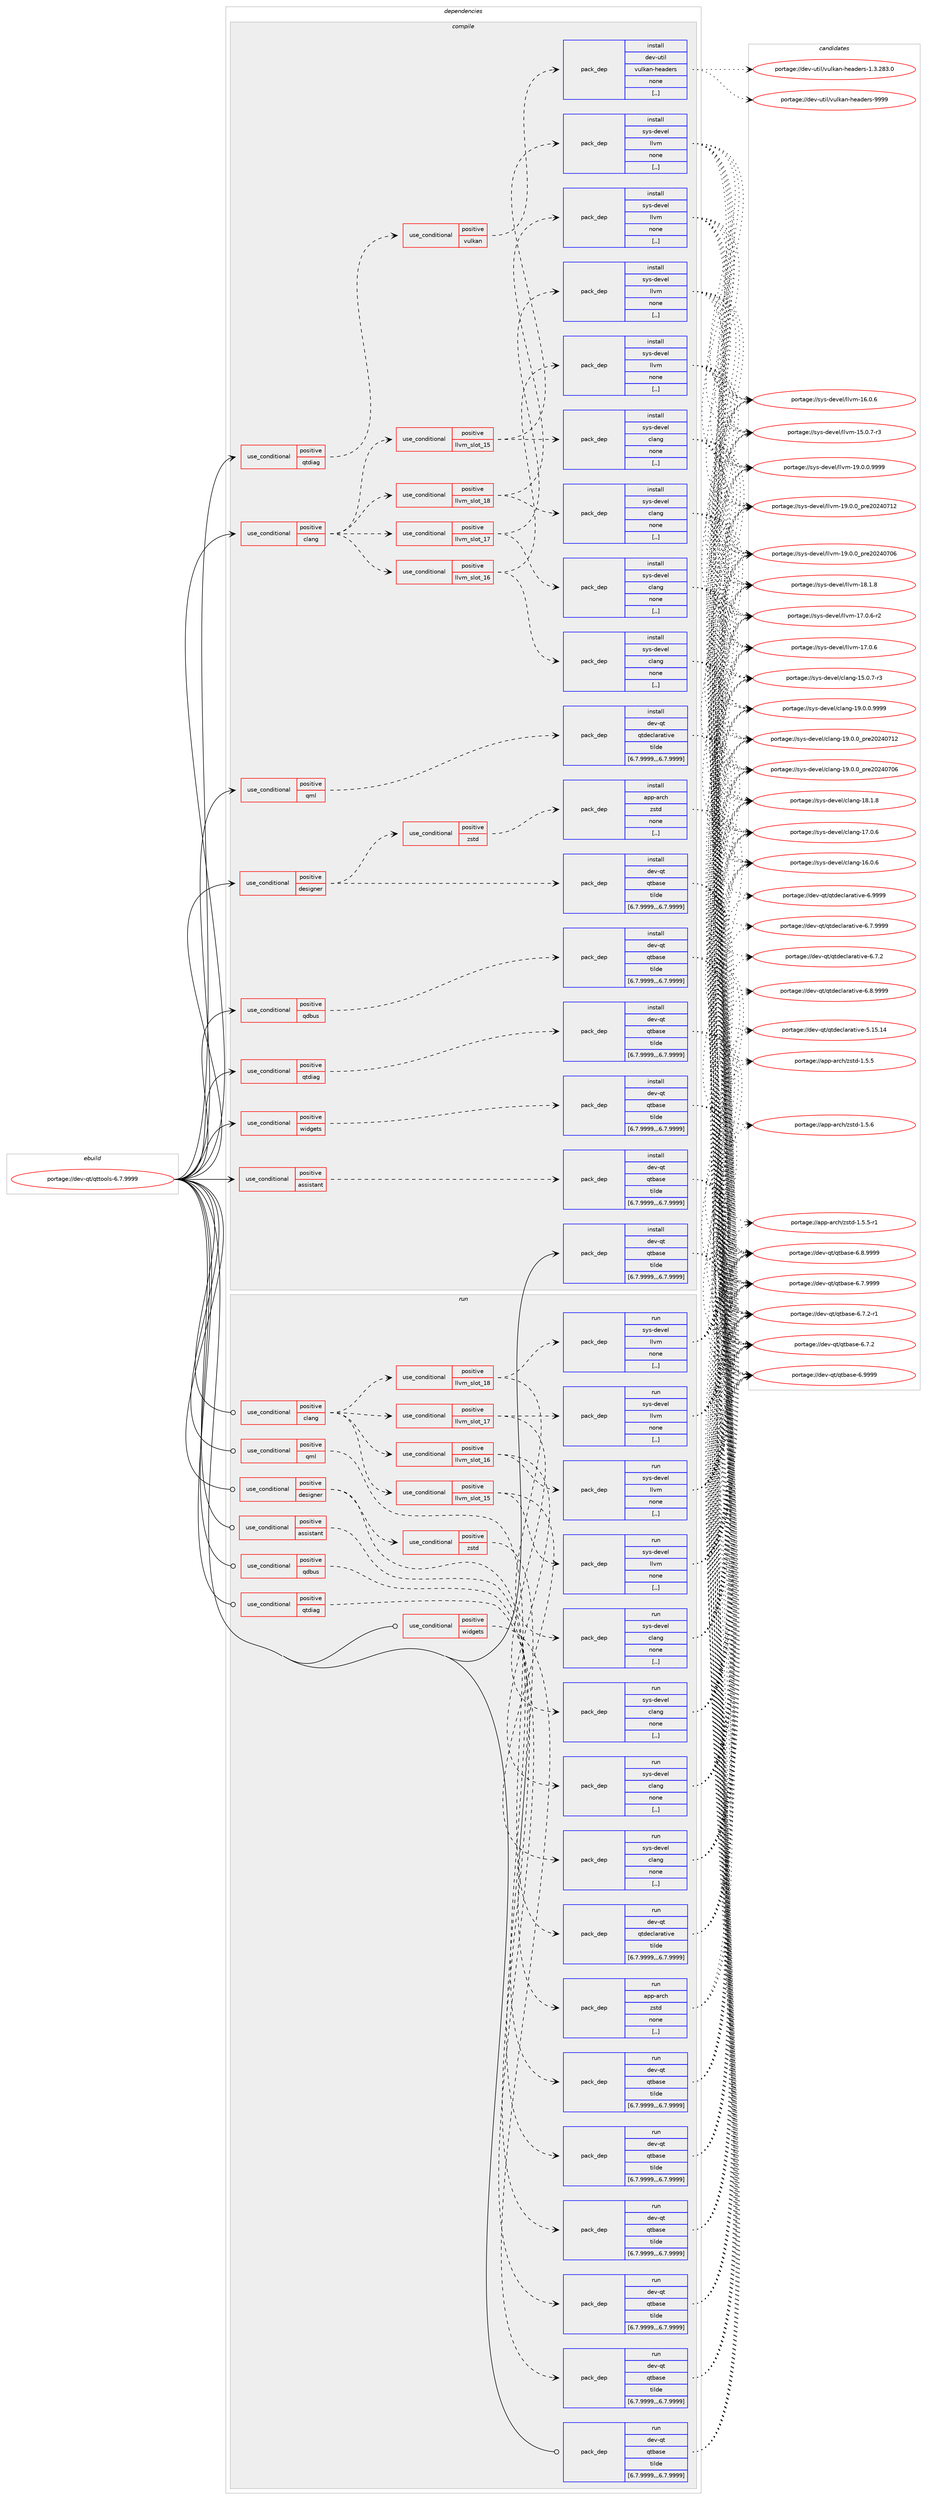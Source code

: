 digraph prolog {

# *************
# Graph options
# *************

newrank=true;
concentrate=true;
compound=true;
graph [rankdir=LR,fontname=Helvetica,fontsize=10,ranksep=1.5];#, ranksep=2.5, nodesep=0.2];
edge  [arrowhead=vee];
node  [fontname=Helvetica,fontsize=10];

# **********
# The ebuild
# **********

subgraph cluster_leftcol {
color=gray;
label=<<i>ebuild</i>>;
id [label="portage://dev-qt/qttools-6.7.9999", color=red, width=4, href="../dev-qt/qttools-6.7.9999.svg"];
}

# ****************
# The dependencies
# ****************

subgraph cluster_midcol {
color=gray;
label=<<i>dependencies</i>>;
subgraph cluster_compile {
fillcolor="#eeeeee";
style=filled;
label=<<i>compile</i>>;
subgraph cond42317 {
dependency170603 [label=<<TABLE BORDER="0" CELLBORDER="1" CELLSPACING="0" CELLPADDING="4"><TR><TD ROWSPAN="3" CELLPADDING="10">use_conditional</TD></TR><TR><TD>positive</TD></TR><TR><TD>assistant</TD></TR></TABLE>>, shape=none, color=red];
subgraph pack127013 {
dependency170604 [label=<<TABLE BORDER="0" CELLBORDER="1" CELLSPACING="0" CELLPADDING="4" WIDTH="220"><TR><TD ROWSPAN="6" CELLPADDING="30">pack_dep</TD></TR><TR><TD WIDTH="110">install</TD></TR><TR><TD>dev-qt</TD></TR><TR><TD>qtbase</TD></TR><TR><TD>tilde</TD></TR><TR><TD>[6.7.9999,,,6.7.9999]</TD></TR></TABLE>>, shape=none, color=blue];
}
dependency170603:e -> dependency170604:w [weight=20,style="dashed",arrowhead="vee"];
}
id:e -> dependency170603:w [weight=20,style="solid",arrowhead="vee"];
subgraph cond42318 {
dependency170605 [label=<<TABLE BORDER="0" CELLBORDER="1" CELLSPACING="0" CELLPADDING="4"><TR><TD ROWSPAN="3" CELLPADDING="10">use_conditional</TD></TR><TR><TD>positive</TD></TR><TR><TD>clang</TD></TR></TABLE>>, shape=none, color=red];
subgraph cond42319 {
dependency170606 [label=<<TABLE BORDER="0" CELLBORDER="1" CELLSPACING="0" CELLPADDING="4"><TR><TD ROWSPAN="3" CELLPADDING="10">use_conditional</TD></TR><TR><TD>positive</TD></TR><TR><TD>llvm_slot_15</TD></TR></TABLE>>, shape=none, color=red];
subgraph pack127014 {
dependency170607 [label=<<TABLE BORDER="0" CELLBORDER="1" CELLSPACING="0" CELLPADDING="4" WIDTH="220"><TR><TD ROWSPAN="6" CELLPADDING="30">pack_dep</TD></TR><TR><TD WIDTH="110">install</TD></TR><TR><TD>sys-devel</TD></TR><TR><TD>clang</TD></TR><TR><TD>none</TD></TR><TR><TD>[,,]</TD></TR></TABLE>>, shape=none, color=blue];
}
dependency170606:e -> dependency170607:w [weight=20,style="dashed",arrowhead="vee"];
subgraph pack127015 {
dependency170608 [label=<<TABLE BORDER="0" CELLBORDER="1" CELLSPACING="0" CELLPADDING="4" WIDTH="220"><TR><TD ROWSPAN="6" CELLPADDING="30">pack_dep</TD></TR><TR><TD WIDTH="110">install</TD></TR><TR><TD>sys-devel</TD></TR><TR><TD>llvm</TD></TR><TR><TD>none</TD></TR><TR><TD>[,,]</TD></TR></TABLE>>, shape=none, color=blue];
}
dependency170606:e -> dependency170608:w [weight=20,style="dashed",arrowhead="vee"];
}
dependency170605:e -> dependency170606:w [weight=20,style="dashed",arrowhead="vee"];
subgraph cond42320 {
dependency170609 [label=<<TABLE BORDER="0" CELLBORDER="1" CELLSPACING="0" CELLPADDING="4"><TR><TD ROWSPAN="3" CELLPADDING="10">use_conditional</TD></TR><TR><TD>positive</TD></TR><TR><TD>llvm_slot_16</TD></TR></TABLE>>, shape=none, color=red];
subgraph pack127016 {
dependency170610 [label=<<TABLE BORDER="0" CELLBORDER="1" CELLSPACING="0" CELLPADDING="4" WIDTH="220"><TR><TD ROWSPAN="6" CELLPADDING="30">pack_dep</TD></TR><TR><TD WIDTH="110">install</TD></TR><TR><TD>sys-devel</TD></TR><TR><TD>clang</TD></TR><TR><TD>none</TD></TR><TR><TD>[,,]</TD></TR></TABLE>>, shape=none, color=blue];
}
dependency170609:e -> dependency170610:w [weight=20,style="dashed",arrowhead="vee"];
subgraph pack127017 {
dependency170611 [label=<<TABLE BORDER="0" CELLBORDER="1" CELLSPACING="0" CELLPADDING="4" WIDTH="220"><TR><TD ROWSPAN="6" CELLPADDING="30">pack_dep</TD></TR><TR><TD WIDTH="110">install</TD></TR><TR><TD>sys-devel</TD></TR><TR><TD>llvm</TD></TR><TR><TD>none</TD></TR><TR><TD>[,,]</TD></TR></TABLE>>, shape=none, color=blue];
}
dependency170609:e -> dependency170611:w [weight=20,style="dashed",arrowhead="vee"];
}
dependency170605:e -> dependency170609:w [weight=20,style="dashed",arrowhead="vee"];
subgraph cond42321 {
dependency170612 [label=<<TABLE BORDER="0" CELLBORDER="1" CELLSPACING="0" CELLPADDING="4"><TR><TD ROWSPAN="3" CELLPADDING="10">use_conditional</TD></TR><TR><TD>positive</TD></TR><TR><TD>llvm_slot_17</TD></TR></TABLE>>, shape=none, color=red];
subgraph pack127018 {
dependency170613 [label=<<TABLE BORDER="0" CELLBORDER="1" CELLSPACING="0" CELLPADDING="4" WIDTH="220"><TR><TD ROWSPAN="6" CELLPADDING="30">pack_dep</TD></TR><TR><TD WIDTH="110">install</TD></TR><TR><TD>sys-devel</TD></TR><TR><TD>clang</TD></TR><TR><TD>none</TD></TR><TR><TD>[,,]</TD></TR></TABLE>>, shape=none, color=blue];
}
dependency170612:e -> dependency170613:w [weight=20,style="dashed",arrowhead="vee"];
subgraph pack127019 {
dependency170614 [label=<<TABLE BORDER="0" CELLBORDER="1" CELLSPACING="0" CELLPADDING="4" WIDTH="220"><TR><TD ROWSPAN="6" CELLPADDING="30">pack_dep</TD></TR><TR><TD WIDTH="110">install</TD></TR><TR><TD>sys-devel</TD></TR><TR><TD>llvm</TD></TR><TR><TD>none</TD></TR><TR><TD>[,,]</TD></TR></TABLE>>, shape=none, color=blue];
}
dependency170612:e -> dependency170614:w [weight=20,style="dashed",arrowhead="vee"];
}
dependency170605:e -> dependency170612:w [weight=20,style="dashed",arrowhead="vee"];
subgraph cond42322 {
dependency170615 [label=<<TABLE BORDER="0" CELLBORDER="1" CELLSPACING="0" CELLPADDING="4"><TR><TD ROWSPAN="3" CELLPADDING="10">use_conditional</TD></TR><TR><TD>positive</TD></TR><TR><TD>llvm_slot_18</TD></TR></TABLE>>, shape=none, color=red];
subgraph pack127020 {
dependency170616 [label=<<TABLE BORDER="0" CELLBORDER="1" CELLSPACING="0" CELLPADDING="4" WIDTH="220"><TR><TD ROWSPAN="6" CELLPADDING="30">pack_dep</TD></TR><TR><TD WIDTH="110">install</TD></TR><TR><TD>sys-devel</TD></TR><TR><TD>clang</TD></TR><TR><TD>none</TD></TR><TR><TD>[,,]</TD></TR></TABLE>>, shape=none, color=blue];
}
dependency170615:e -> dependency170616:w [weight=20,style="dashed",arrowhead="vee"];
subgraph pack127021 {
dependency170617 [label=<<TABLE BORDER="0" CELLBORDER="1" CELLSPACING="0" CELLPADDING="4" WIDTH="220"><TR><TD ROWSPAN="6" CELLPADDING="30">pack_dep</TD></TR><TR><TD WIDTH="110">install</TD></TR><TR><TD>sys-devel</TD></TR><TR><TD>llvm</TD></TR><TR><TD>none</TD></TR><TR><TD>[,,]</TD></TR></TABLE>>, shape=none, color=blue];
}
dependency170615:e -> dependency170617:w [weight=20,style="dashed",arrowhead="vee"];
}
dependency170605:e -> dependency170615:w [weight=20,style="dashed",arrowhead="vee"];
}
id:e -> dependency170605:w [weight=20,style="solid",arrowhead="vee"];
subgraph cond42323 {
dependency170618 [label=<<TABLE BORDER="0" CELLBORDER="1" CELLSPACING="0" CELLPADDING="4"><TR><TD ROWSPAN="3" CELLPADDING="10">use_conditional</TD></TR><TR><TD>positive</TD></TR><TR><TD>designer</TD></TR></TABLE>>, shape=none, color=red];
subgraph pack127022 {
dependency170619 [label=<<TABLE BORDER="0" CELLBORDER="1" CELLSPACING="0" CELLPADDING="4" WIDTH="220"><TR><TD ROWSPAN="6" CELLPADDING="30">pack_dep</TD></TR><TR><TD WIDTH="110">install</TD></TR><TR><TD>dev-qt</TD></TR><TR><TD>qtbase</TD></TR><TR><TD>tilde</TD></TR><TR><TD>[6.7.9999,,,6.7.9999]</TD></TR></TABLE>>, shape=none, color=blue];
}
dependency170618:e -> dependency170619:w [weight=20,style="dashed",arrowhead="vee"];
subgraph cond42324 {
dependency170620 [label=<<TABLE BORDER="0" CELLBORDER="1" CELLSPACING="0" CELLPADDING="4"><TR><TD ROWSPAN="3" CELLPADDING="10">use_conditional</TD></TR><TR><TD>positive</TD></TR><TR><TD>zstd</TD></TR></TABLE>>, shape=none, color=red];
subgraph pack127023 {
dependency170621 [label=<<TABLE BORDER="0" CELLBORDER="1" CELLSPACING="0" CELLPADDING="4" WIDTH="220"><TR><TD ROWSPAN="6" CELLPADDING="30">pack_dep</TD></TR><TR><TD WIDTH="110">install</TD></TR><TR><TD>app-arch</TD></TR><TR><TD>zstd</TD></TR><TR><TD>none</TD></TR><TR><TD>[,,]</TD></TR></TABLE>>, shape=none, color=blue];
}
dependency170620:e -> dependency170621:w [weight=20,style="dashed",arrowhead="vee"];
}
dependency170618:e -> dependency170620:w [weight=20,style="dashed",arrowhead="vee"];
}
id:e -> dependency170618:w [weight=20,style="solid",arrowhead="vee"];
subgraph cond42325 {
dependency170622 [label=<<TABLE BORDER="0" CELLBORDER="1" CELLSPACING="0" CELLPADDING="4"><TR><TD ROWSPAN="3" CELLPADDING="10">use_conditional</TD></TR><TR><TD>positive</TD></TR><TR><TD>qdbus</TD></TR></TABLE>>, shape=none, color=red];
subgraph pack127024 {
dependency170623 [label=<<TABLE BORDER="0" CELLBORDER="1" CELLSPACING="0" CELLPADDING="4" WIDTH="220"><TR><TD ROWSPAN="6" CELLPADDING="30">pack_dep</TD></TR><TR><TD WIDTH="110">install</TD></TR><TR><TD>dev-qt</TD></TR><TR><TD>qtbase</TD></TR><TR><TD>tilde</TD></TR><TR><TD>[6.7.9999,,,6.7.9999]</TD></TR></TABLE>>, shape=none, color=blue];
}
dependency170622:e -> dependency170623:w [weight=20,style="dashed",arrowhead="vee"];
}
id:e -> dependency170622:w [weight=20,style="solid",arrowhead="vee"];
subgraph cond42326 {
dependency170624 [label=<<TABLE BORDER="0" CELLBORDER="1" CELLSPACING="0" CELLPADDING="4"><TR><TD ROWSPAN="3" CELLPADDING="10">use_conditional</TD></TR><TR><TD>positive</TD></TR><TR><TD>qml</TD></TR></TABLE>>, shape=none, color=red];
subgraph pack127025 {
dependency170625 [label=<<TABLE BORDER="0" CELLBORDER="1" CELLSPACING="0" CELLPADDING="4" WIDTH="220"><TR><TD ROWSPAN="6" CELLPADDING="30">pack_dep</TD></TR><TR><TD WIDTH="110">install</TD></TR><TR><TD>dev-qt</TD></TR><TR><TD>qtdeclarative</TD></TR><TR><TD>tilde</TD></TR><TR><TD>[6.7.9999,,,6.7.9999]</TD></TR></TABLE>>, shape=none, color=blue];
}
dependency170624:e -> dependency170625:w [weight=20,style="dashed",arrowhead="vee"];
}
id:e -> dependency170624:w [weight=20,style="solid",arrowhead="vee"];
subgraph cond42327 {
dependency170626 [label=<<TABLE BORDER="0" CELLBORDER="1" CELLSPACING="0" CELLPADDING="4"><TR><TD ROWSPAN="3" CELLPADDING="10">use_conditional</TD></TR><TR><TD>positive</TD></TR><TR><TD>qtdiag</TD></TR></TABLE>>, shape=none, color=red];
subgraph cond42328 {
dependency170627 [label=<<TABLE BORDER="0" CELLBORDER="1" CELLSPACING="0" CELLPADDING="4"><TR><TD ROWSPAN="3" CELLPADDING="10">use_conditional</TD></TR><TR><TD>positive</TD></TR><TR><TD>vulkan</TD></TR></TABLE>>, shape=none, color=red];
subgraph pack127026 {
dependency170628 [label=<<TABLE BORDER="0" CELLBORDER="1" CELLSPACING="0" CELLPADDING="4" WIDTH="220"><TR><TD ROWSPAN="6" CELLPADDING="30">pack_dep</TD></TR><TR><TD WIDTH="110">install</TD></TR><TR><TD>dev-util</TD></TR><TR><TD>vulkan-headers</TD></TR><TR><TD>none</TD></TR><TR><TD>[,,]</TD></TR></TABLE>>, shape=none, color=blue];
}
dependency170627:e -> dependency170628:w [weight=20,style="dashed",arrowhead="vee"];
}
dependency170626:e -> dependency170627:w [weight=20,style="dashed",arrowhead="vee"];
}
id:e -> dependency170626:w [weight=20,style="solid",arrowhead="vee"];
subgraph cond42329 {
dependency170629 [label=<<TABLE BORDER="0" CELLBORDER="1" CELLSPACING="0" CELLPADDING="4"><TR><TD ROWSPAN="3" CELLPADDING="10">use_conditional</TD></TR><TR><TD>positive</TD></TR><TR><TD>qtdiag</TD></TR></TABLE>>, shape=none, color=red];
subgraph pack127027 {
dependency170630 [label=<<TABLE BORDER="0" CELLBORDER="1" CELLSPACING="0" CELLPADDING="4" WIDTH="220"><TR><TD ROWSPAN="6" CELLPADDING="30">pack_dep</TD></TR><TR><TD WIDTH="110">install</TD></TR><TR><TD>dev-qt</TD></TR><TR><TD>qtbase</TD></TR><TR><TD>tilde</TD></TR><TR><TD>[6.7.9999,,,6.7.9999]</TD></TR></TABLE>>, shape=none, color=blue];
}
dependency170629:e -> dependency170630:w [weight=20,style="dashed",arrowhead="vee"];
}
id:e -> dependency170629:w [weight=20,style="solid",arrowhead="vee"];
subgraph cond42330 {
dependency170631 [label=<<TABLE BORDER="0" CELLBORDER="1" CELLSPACING="0" CELLPADDING="4"><TR><TD ROWSPAN="3" CELLPADDING="10">use_conditional</TD></TR><TR><TD>positive</TD></TR><TR><TD>widgets</TD></TR></TABLE>>, shape=none, color=red];
subgraph pack127028 {
dependency170632 [label=<<TABLE BORDER="0" CELLBORDER="1" CELLSPACING="0" CELLPADDING="4" WIDTH="220"><TR><TD ROWSPAN="6" CELLPADDING="30">pack_dep</TD></TR><TR><TD WIDTH="110">install</TD></TR><TR><TD>dev-qt</TD></TR><TR><TD>qtbase</TD></TR><TR><TD>tilde</TD></TR><TR><TD>[6.7.9999,,,6.7.9999]</TD></TR></TABLE>>, shape=none, color=blue];
}
dependency170631:e -> dependency170632:w [weight=20,style="dashed",arrowhead="vee"];
}
id:e -> dependency170631:w [weight=20,style="solid",arrowhead="vee"];
subgraph pack127029 {
dependency170633 [label=<<TABLE BORDER="0" CELLBORDER="1" CELLSPACING="0" CELLPADDING="4" WIDTH="220"><TR><TD ROWSPAN="6" CELLPADDING="30">pack_dep</TD></TR><TR><TD WIDTH="110">install</TD></TR><TR><TD>dev-qt</TD></TR><TR><TD>qtbase</TD></TR><TR><TD>tilde</TD></TR><TR><TD>[6.7.9999,,,6.7.9999]</TD></TR></TABLE>>, shape=none, color=blue];
}
id:e -> dependency170633:w [weight=20,style="solid",arrowhead="vee"];
}
subgraph cluster_compileandrun {
fillcolor="#eeeeee";
style=filled;
label=<<i>compile and run</i>>;
}
subgraph cluster_run {
fillcolor="#eeeeee";
style=filled;
label=<<i>run</i>>;
subgraph cond42331 {
dependency170634 [label=<<TABLE BORDER="0" CELLBORDER="1" CELLSPACING="0" CELLPADDING="4"><TR><TD ROWSPAN="3" CELLPADDING="10">use_conditional</TD></TR><TR><TD>positive</TD></TR><TR><TD>assistant</TD></TR></TABLE>>, shape=none, color=red];
subgraph pack127030 {
dependency170635 [label=<<TABLE BORDER="0" CELLBORDER="1" CELLSPACING="0" CELLPADDING="4" WIDTH="220"><TR><TD ROWSPAN="6" CELLPADDING="30">pack_dep</TD></TR><TR><TD WIDTH="110">run</TD></TR><TR><TD>dev-qt</TD></TR><TR><TD>qtbase</TD></TR><TR><TD>tilde</TD></TR><TR><TD>[6.7.9999,,,6.7.9999]</TD></TR></TABLE>>, shape=none, color=blue];
}
dependency170634:e -> dependency170635:w [weight=20,style="dashed",arrowhead="vee"];
}
id:e -> dependency170634:w [weight=20,style="solid",arrowhead="odot"];
subgraph cond42332 {
dependency170636 [label=<<TABLE BORDER="0" CELLBORDER="1" CELLSPACING="0" CELLPADDING="4"><TR><TD ROWSPAN="3" CELLPADDING="10">use_conditional</TD></TR><TR><TD>positive</TD></TR><TR><TD>clang</TD></TR></TABLE>>, shape=none, color=red];
subgraph cond42333 {
dependency170637 [label=<<TABLE BORDER="0" CELLBORDER="1" CELLSPACING="0" CELLPADDING="4"><TR><TD ROWSPAN="3" CELLPADDING="10">use_conditional</TD></TR><TR><TD>positive</TD></TR><TR><TD>llvm_slot_15</TD></TR></TABLE>>, shape=none, color=red];
subgraph pack127031 {
dependency170638 [label=<<TABLE BORDER="0" CELLBORDER="1" CELLSPACING="0" CELLPADDING="4" WIDTH="220"><TR><TD ROWSPAN="6" CELLPADDING="30">pack_dep</TD></TR><TR><TD WIDTH="110">run</TD></TR><TR><TD>sys-devel</TD></TR><TR><TD>clang</TD></TR><TR><TD>none</TD></TR><TR><TD>[,,]</TD></TR></TABLE>>, shape=none, color=blue];
}
dependency170637:e -> dependency170638:w [weight=20,style="dashed",arrowhead="vee"];
subgraph pack127032 {
dependency170639 [label=<<TABLE BORDER="0" CELLBORDER="1" CELLSPACING="0" CELLPADDING="4" WIDTH="220"><TR><TD ROWSPAN="6" CELLPADDING="30">pack_dep</TD></TR><TR><TD WIDTH="110">run</TD></TR><TR><TD>sys-devel</TD></TR><TR><TD>llvm</TD></TR><TR><TD>none</TD></TR><TR><TD>[,,]</TD></TR></TABLE>>, shape=none, color=blue];
}
dependency170637:e -> dependency170639:w [weight=20,style="dashed",arrowhead="vee"];
}
dependency170636:e -> dependency170637:w [weight=20,style="dashed",arrowhead="vee"];
subgraph cond42334 {
dependency170640 [label=<<TABLE BORDER="0" CELLBORDER="1" CELLSPACING="0" CELLPADDING="4"><TR><TD ROWSPAN="3" CELLPADDING="10">use_conditional</TD></TR><TR><TD>positive</TD></TR><TR><TD>llvm_slot_16</TD></TR></TABLE>>, shape=none, color=red];
subgraph pack127033 {
dependency170641 [label=<<TABLE BORDER="0" CELLBORDER="1" CELLSPACING="0" CELLPADDING="4" WIDTH="220"><TR><TD ROWSPAN="6" CELLPADDING="30">pack_dep</TD></TR><TR><TD WIDTH="110">run</TD></TR><TR><TD>sys-devel</TD></TR><TR><TD>clang</TD></TR><TR><TD>none</TD></TR><TR><TD>[,,]</TD></TR></TABLE>>, shape=none, color=blue];
}
dependency170640:e -> dependency170641:w [weight=20,style="dashed",arrowhead="vee"];
subgraph pack127034 {
dependency170642 [label=<<TABLE BORDER="0" CELLBORDER="1" CELLSPACING="0" CELLPADDING="4" WIDTH="220"><TR><TD ROWSPAN="6" CELLPADDING="30">pack_dep</TD></TR><TR><TD WIDTH="110">run</TD></TR><TR><TD>sys-devel</TD></TR><TR><TD>llvm</TD></TR><TR><TD>none</TD></TR><TR><TD>[,,]</TD></TR></TABLE>>, shape=none, color=blue];
}
dependency170640:e -> dependency170642:w [weight=20,style="dashed",arrowhead="vee"];
}
dependency170636:e -> dependency170640:w [weight=20,style="dashed",arrowhead="vee"];
subgraph cond42335 {
dependency170643 [label=<<TABLE BORDER="0" CELLBORDER="1" CELLSPACING="0" CELLPADDING="4"><TR><TD ROWSPAN="3" CELLPADDING="10">use_conditional</TD></TR><TR><TD>positive</TD></TR><TR><TD>llvm_slot_17</TD></TR></TABLE>>, shape=none, color=red];
subgraph pack127035 {
dependency170644 [label=<<TABLE BORDER="0" CELLBORDER="1" CELLSPACING="0" CELLPADDING="4" WIDTH="220"><TR><TD ROWSPAN="6" CELLPADDING="30">pack_dep</TD></TR><TR><TD WIDTH="110">run</TD></TR><TR><TD>sys-devel</TD></TR><TR><TD>clang</TD></TR><TR><TD>none</TD></TR><TR><TD>[,,]</TD></TR></TABLE>>, shape=none, color=blue];
}
dependency170643:e -> dependency170644:w [weight=20,style="dashed",arrowhead="vee"];
subgraph pack127036 {
dependency170645 [label=<<TABLE BORDER="0" CELLBORDER="1" CELLSPACING="0" CELLPADDING="4" WIDTH="220"><TR><TD ROWSPAN="6" CELLPADDING="30">pack_dep</TD></TR><TR><TD WIDTH="110">run</TD></TR><TR><TD>sys-devel</TD></TR><TR><TD>llvm</TD></TR><TR><TD>none</TD></TR><TR><TD>[,,]</TD></TR></TABLE>>, shape=none, color=blue];
}
dependency170643:e -> dependency170645:w [weight=20,style="dashed",arrowhead="vee"];
}
dependency170636:e -> dependency170643:w [weight=20,style="dashed",arrowhead="vee"];
subgraph cond42336 {
dependency170646 [label=<<TABLE BORDER="0" CELLBORDER="1" CELLSPACING="0" CELLPADDING="4"><TR><TD ROWSPAN="3" CELLPADDING="10">use_conditional</TD></TR><TR><TD>positive</TD></TR><TR><TD>llvm_slot_18</TD></TR></TABLE>>, shape=none, color=red];
subgraph pack127037 {
dependency170647 [label=<<TABLE BORDER="0" CELLBORDER="1" CELLSPACING="0" CELLPADDING="4" WIDTH="220"><TR><TD ROWSPAN="6" CELLPADDING="30">pack_dep</TD></TR><TR><TD WIDTH="110">run</TD></TR><TR><TD>sys-devel</TD></TR><TR><TD>clang</TD></TR><TR><TD>none</TD></TR><TR><TD>[,,]</TD></TR></TABLE>>, shape=none, color=blue];
}
dependency170646:e -> dependency170647:w [weight=20,style="dashed",arrowhead="vee"];
subgraph pack127038 {
dependency170648 [label=<<TABLE BORDER="0" CELLBORDER="1" CELLSPACING="0" CELLPADDING="4" WIDTH="220"><TR><TD ROWSPAN="6" CELLPADDING="30">pack_dep</TD></TR><TR><TD WIDTH="110">run</TD></TR><TR><TD>sys-devel</TD></TR><TR><TD>llvm</TD></TR><TR><TD>none</TD></TR><TR><TD>[,,]</TD></TR></TABLE>>, shape=none, color=blue];
}
dependency170646:e -> dependency170648:w [weight=20,style="dashed",arrowhead="vee"];
}
dependency170636:e -> dependency170646:w [weight=20,style="dashed",arrowhead="vee"];
}
id:e -> dependency170636:w [weight=20,style="solid",arrowhead="odot"];
subgraph cond42337 {
dependency170649 [label=<<TABLE BORDER="0" CELLBORDER="1" CELLSPACING="0" CELLPADDING="4"><TR><TD ROWSPAN="3" CELLPADDING="10">use_conditional</TD></TR><TR><TD>positive</TD></TR><TR><TD>designer</TD></TR></TABLE>>, shape=none, color=red];
subgraph pack127039 {
dependency170650 [label=<<TABLE BORDER="0" CELLBORDER="1" CELLSPACING="0" CELLPADDING="4" WIDTH="220"><TR><TD ROWSPAN="6" CELLPADDING="30">pack_dep</TD></TR><TR><TD WIDTH="110">run</TD></TR><TR><TD>dev-qt</TD></TR><TR><TD>qtbase</TD></TR><TR><TD>tilde</TD></TR><TR><TD>[6.7.9999,,,6.7.9999]</TD></TR></TABLE>>, shape=none, color=blue];
}
dependency170649:e -> dependency170650:w [weight=20,style="dashed",arrowhead="vee"];
subgraph cond42338 {
dependency170651 [label=<<TABLE BORDER="0" CELLBORDER="1" CELLSPACING="0" CELLPADDING="4"><TR><TD ROWSPAN="3" CELLPADDING="10">use_conditional</TD></TR><TR><TD>positive</TD></TR><TR><TD>zstd</TD></TR></TABLE>>, shape=none, color=red];
subgraph pack127040 {
dependency170652 [label=<<TABLE BORDER="0" CELLBORDER="1" CELLSPACING="0" CELLPADDING="4" WIDTH="220"><TR><TD ROWSPAN="6" CELLPADDING="30">pack_dep</TD></TR><TR><TD WIDTH="110">run</TD></TR><TR><TD>app-arch</TD></TR><TR><TD>zstd</TD></TR><TR><TD>none</TD></TR><TR><TD>[,,]</TD></TR></TABLE>>, shape=none, color=blue];
}
dependency170651:e -> dependency170652:w [weight=20,style="dashed",arrowhead="vee"];
}
dependency170649:e -> dependency170651:w [weight=20,style="dashed",arrowhead="vee"];
}
id:e -> dependency170649:w [weight=20,style="solid",arrowhead="odot"];
subgraph cond42339 {
dependency170653 [label=<<TABLE BORDER="0" CELLBORDER="1" CELLSPACING="0" CELLPADDING="4"><TR><TD ROWSPAN="3" CELLPADDING="10">use_conditional</TD></TR><TR><TD>positive</TD></TR><TR><TD>qdbus</TD></TR></TABLE>>, shape=none, color=red];
subgraph pack127041 {
dependency170654 [label=<<TABLE BORDER="0" CELLBORDER="1" CELLSPACING="0" CELLPADDING="4" WIDTH="220"><TR><TD ROWSPAN="6" CELLPADDING="30">pack_dep</TD></TR><TR><TD WIDTH="110">run</TD></TR><TR><TD>dev-qt</TD></TR><TR><TD>qtbase</TD></TR><TR><TD>tilde</TD></TR><TR><TD>[6.7.9999,,,6.7.9999]</TD></TR></TABLE>>, shape=none, color=blue];
}
dependency170653:e -> dependency170654:w [weight=20,style="dashed",arrowhead="vee"];
}
id:e -> dependency170653:w [weight=20,style="solid",arrowhead="odot"];
subgraph cond42340 {
dependency170655 [label=<<TABLE BORDER="0" CELLBORDER="1" CELLSPACING="0" CELLPADDING="4"><TR><TD ROWSPAN="3" CELLPADDING="10">use_conditional</TD></TR><TR><TD>positive</TD></TR><TR><TD>qml</TD></TR></TABLE>>, shape=none, color=red];
subgraph pack127042 {
dependency170656 [label=<<TABLE BORDER="0" CELLBORDER="1" CELLSPACING="0" CELLPADDING="4" WIDTH="220"><TR><TD ROWSPAN="6" CELLPADDING="30">pack_dep</TD></TR><TR><TD WIDTH="110">run</TD></TR><TR><TD>dev-qt</TD></TR><TR><TD>qtdeclarative</TD></TR><TR><TD>tilde</TD></TR><TR><TD>[6.7.9999,,,6.7.9999]</TD></TR></TABLE>>, shape=none, color=blue];
}
dependency170655:e -> dependency170656:w [weight=20,style="dashed",arrowhead="vee"];
}
id:e -> dependency170655:w [weight=20,style="solid",arrowhead="odot"];
subgraph cond42341 {
dependency170657 [label=<<TABLE BORDER="0" CELLBORDER="1" CELLSPACING="0" CELLPADDING="4"><TR><TD ROWSPAN="3" CELLPADDING="10">use_conditional</TD></TR><TR><TD>positive</TD></TR><TR><TD>qtdiag</TD></TR></TABLE>>, shape=none, color=red];
subgraph pack127043 {
dependency170658 [label=<<TABLE BORDER="0" CELLBORDER="1" CELLSPACING="0" CELLPADDING="4" WIDTH="220"><TR><TD ROWSPAN="6" CELLPADDING="30">pack_dep</TD></TR><TR><TD WIDTH="110">run</TD></TR><TR><TD>dev-qt</TD></TR><TR><TD>qtbase</TD></TR><TR><TD>tilde</TD></TR><TR><TD>[6.7.9999,,,6.7.9999]</TD></TR></TABLE>>, shape=none, color=blue];
}
dependency170657:e -> dependency170658:w [weight=20,style="dashed",arrowhead="vee"];
}
id:e -> dependency170657:w [weight=20,style="solid",arrowhead="odot"];
subgraph cond42342 {
dependency170659 [label=<<TABLE BORDER="0" CELLBORDER="1" CELLSPACING="0" CELLPADDING="4"><TR><TD ROWSPAN="3" CELLPADDING="10">use_conditional</TD></TR><TR><TD>positive</TD></TR><TR><TD>widgets</TD></TR></TABLE>>, shape=none, color=red];
subgraph pack127044 {
dependency170660 [label=<<TABLE BORDER="0" CELLBORDER="1" CELLSPACING="0" CELLPADDING="4" WIDTH="220"><TR><TD ROWSPAN="6" CELLPADDING="30">pack_dep</TD></TR><TR><TD WIDTH="110">run</TD></TR><TR><TD>dev-qt</TD></TR><TR><TD>qtbase</TD></TR><TR><TD>tilde</TD></TR><TR><TD>[6.7.9999,,,6.7.9999]</TD></TR></TABLE>>, shape=none, color=blue];
}
dependency170659:e -> dependency170660:w [weight=20,style="dashed",arrowhead="vee"];
}
id:e -> dependency170659:w [weight=20,style="solid",arrowhead="odot"];
subgraph pack127045 {
dependency170661 [label=<<TABLE BORDER="0" CELLBORDER="1" CELLSPACING="0" CELLPADDING="4" WIDTH="220"><TR><TD ROWSPAN="6" CELLPADDING="30">pack_dep</TD></TR><TR><TD WIDTH="110">run</TD></TR><TR><TD>dev-qt</TD></TR><TR><TD>qtbase</TD></TR><TR><TD>tilde</TD></TR><TR><TD>[6.7.9999,,,6.7.9999]</TD></TR></TABLE>>, shape=none, color=blue];
}
id:e -> dependency170661:w [weight=20,style="solid",arrowhead="odot"];
}
}

# **************
# The candidates
# **************

subgraph cluster_choices {
rank=same;
color=gray;
label=<<i>candidates</i>>;

subgraph choice127013 {
color=black;
nodesep=1;
choice1001011184511311647113116989711510145544657575757 [label="portage://dev-qt/qtbase-6.9999", color=red, width=4,href="../dev-qt/qtbase-6.9999.svg"];
choice10010111845113116471131169897115101455446564657575757 [label="portage://dev-qt/qtbase-6.8.9999", color=red, width=4,href="../dev-qt/qtbase-6.8.9999.svg"];
choice10010111845113116471131169897115101455446554657575757 [label="portage://dev-qt/qtbase-6.7.9999", color=red, width=4,href="../dev-qt/qtbase-6.7.9999.svg"];
choice100101118451131164711311698971151014554465546504511449 [label="portage://dev-qt/qtbase-6.7.2-r1", color=red, width=4,href="../dev-qt/qtbase-6.7.2-r1.svg"];
choice10010111845113116471131169897115101455446554650 [label="portage://dev-qt/qtbase-6.7.2", color=red, width=4,href="../dev-qt/qtbase-6.7.2.svg"];
dependency170604:e -> choice1001011184511311647113116989711510145544657575757:w [style=dotted,weight="100"];
dependency170604:e -> choice10010111845113116471131169897115101455446564657575757:w [style=dotted,weight="100"];
dependency170604:e -> choice10010111845113116471131169897115101455446554657575757:w [style=dotted,weight="100"];
dependency170604:e -> choice100101118451131164711311698971151014554465546504511449:w [style=dotted,weight="100"];
dependency170604:e -> choice10010111845113116471131169897115101455446554650:w [style=dotted,weight="100"];
}
subgraph choice127014 {
color=black;
nodesep=1;
choice11512111545100101118101108479910897110103454957464846484657575757 [label="portage://sys-devel/clang-19.0.0.9999", color=red, width=4,href="../sys-devel/clang-19.0.0.9999.svg"];
choice1151211154510010111810110847991089711010345495746484648951121141015048505248554950 [label="portage://sys-devel/clang-19.0.0_pre20240712", color=red, width=4,href="../sys-devel/clang-19.0.0_pre20240712.svg"];
choice1151211154510010111810110847991089711010345495746484648951121141015048505248554854 [label="portage://sys-devel/clang-19.0.0_pre20240706", color=red, width=4,href="../sys-devel/clang-19.0.0_pre20240706.svg"];
choice1151211154510010111810110847991089711010345495646494656 [label="portage://sys-devel/clang-18.1.8", color=red, width=4,href="../sys-devel/clang-18.1.8.svg"];
choice1151211154510010111810110847991089711010345495546484654 [label="portage://sys-devel/clang-17.0.6", color=red, width=4,href="../sys-devel/clang-17.0.6.svg"];
choice1151211154510010111810110847991089711010345495446484654 [label="portage://sys-devel/clang-16.0.6", color=red, width=4,href="../sys-devel/clang-16.0.6.svg"];
choice11512111545100101118101108479910897110103454953464846554511451 [label="portage://sys-devel/clang-15.0.7-r3", color=red, width=4,href="../sys-devel/clang-15.0.7-r3.svg"];
dependency170607:e -> choice11512111545100101118101108479910897110103454957464846484657575757:w [style=dotted,weight="100"];
dependency170607:e -> choice1151211154510010111810110847991089711010345495746484648951121141015048505248554950:w [style=dotted,weight="100"];
dependency170607:e -> choice1151211154510010111810110847991089711010345495746484648951121141015048505248554854:w [style=dotted,weight="100"];
dependency170607:e -> choice1151211154510010111810110847991089711010345495646494656:w [style=dotted,weight="100"];
dependency170607:e -> choice1151211154510010111810110847991089711010345495546484654:w [style=dotted,weight="100"];
dependency170607:e -> choice1151211154510010111810110847991089711010345495446484654:w [style=dotted,weight="100"];
dependency170607:e -> choice11512111545100101118101108479910897110103454953464846554511451:w [style=dotted,weight="100"];
}
subgraph choice127015 {
color=black;
nodesep=1;
choice1151211154510010111810110847108108118109454957464846484657575757 [label="portage://sys-devel/llvm-19.0.0.9999", color=red, width=4,href="../sys-devel/llvm-19.0.0.9999.svg"];
choice115121115451001011181011084710810811810945495746484648951121141015048505248554950 [label="portage://sys-devel/llvm-19.0.0_pre20240712", color=red, width=4,href="../sys-devel/llvm-19.0.0_pre20240712.svg"];
choice115121115451001011181011084710810811810945495746484648951121141015048505248554854 [label="portage://sys-devel/llvm-19.0.0_pre20240706", color=red, width=4,href="../sys-devel/llvm-19.0.0_pre20240706.svg"];
choice115121115451001011181011084710810811810945495646494656 [label="portage://sys-devel/llvm-18.1.8", color=red, width=4,href="../sys-devel/llvm-18.1.8.svg"];
choice1151211154510010111810110847108108118109454955464846544511450 [label="portage://sys-devel/llvm-17.0.6-r2", color=red, width=4,href="../sys-devel/llvm-17.0.6-r2.svg"];
choice115121115451001011181011084710810811810945495546484654 [label="portage://sys-devel/llvm-17.0.6", color=red, width=4,href="../sys-devel/llvm-17.0.6.svg"];
choice115121115451001011181011084710810811810945495446484654 [label="portage://sys-devel/llvm-16.0.6", color=red, width=4,href="../sys-devel/llvm-16.0.6.svg"];
choice1151211154510010111810110847108108118109454953464846554511451 [label="portage://sys-devel/llvm-15.0.7-r3", color=red, width=4,href="../sys-devel/llvm-15.0.7-r3.svg"];
dependency170608:e -> choice1151211154510010111810110847108108118109454957464846484657575757:w [style=dotted,weight="100"];
dependency170608:e -> choice115121115451001011181011084710810811810945495746484648951121141015048505248554950:w [style=dotted,weight="100"];
dependency170608:e -> choice115121115451001011181011084710810811810945495746484648951121141015048505248554854:w [style=dotted,weight="100"];
dependency170608:e -> choice115121115451001011181011084710810811810945495646494656:w [style=dotted,weight="100"];
dependency170608:e -> choice1151211154510010111810110847108108118109454955464846544511450:w [style=dotted,weight="100"];
dependency170608:e -> choice115121115451001011181011084710810811810945495546484654:w [style=dotted,weight="100"];
dependency170608:e -> choice115121115451001011181011084710810811810945495446484654:w [style=dotted,weight="100"];
dependency170608:e -> choice1151211154510010111810110847108108118109454953464846554511451:w [style=dotted,weight="100"];
}
subgraph choice127016 {
color=black;
nodesep=1;
choice11512111545100101118101108479910897110103454957464846484657575757 [label="portage://sys-devel/clang-19.0.0.9999", color=red, width=4,href="../sys-devel/clang-19.0.0.9999.svg"];
choice1151211154510010111810110847991089711010345495746484648951121141015048505248554950 [label="portage://sys-devel/clang-19.0.0_pre20240712", color=red, width=4,href="../sys-devel/clang-19.0.0_pre20240712.svg"];
choice1151211154510010111810110847991089711010345495746484648951121141015048505248554854 [label="portage://sys-devel/clang-19.0.0_pre20240706", color=red, width=4,href="../sys-devel/clang-19.0.0_pre20240706.svg"];
choice1151211154510010111810110847991089711010345495646494656 [label="portage://sys-devel/clang-18.1.8", color=red, width=4,href="../sys-devel/clang-18.1.8.svg"];
choice1151211154510010111810110847991089711010345495546484654 [label="portage://sys-devel/clang-17.0.6", color=red, width=4,href="../sys-devel/clang-17.0.6.svg"];
choice1151211154510010111810110847991089711010345495446484654 [label="portage://sys-devel/clang-16.0.6", color=red, width=4,href="../sys-devel/clang-16.0.6.svg"];
choice11512111545100101118101108479910897110103454953464846554511451 [label="portage://sys-devel/clang-15.0.7-r3", color=red, width=4,href="../sys-devel/clang-15.0.7-r3.svg"];
dependency170610:e -> choice11512111545100101118101108479910897110103454957464846484657575757:w [style=dotted,weight="100"];
dependency170610:e -> choice1151211154510010111810110847991089711010345495746484648951121141015048505248554950:w [style=dotted,weight="100"];
dependency170610:e -> choice1151211154510010111810110847991089711010345495746484648951121141015048505248554854:w [style=dotted,weight="100"];
dependency170610:e -> choice1151211154510010111810110847991089711010345495646494656:w [style=dotted,weight="100"];
dependency170610:e -> choice1151211154510010111810110847991089711010345495546484654:w [style=dotted,weight="100"];
dependency170610:e -> choice1151211154510010111810110847991089711010345495446484654:w [style=dotted,weight="100"];
dependency170610:e -> choice11512111545100101118101108479910897110103454953464846554511451:w [style=dotted,weight="100"];
}
subgraph choice127017 {
color=black;
nodesep=1;
choice1151211154510010111810110847108108118109454957464846484657575757 [label="portage://sys-devel/llvm-19.0.0.9999", color=red, width=4,href="../sys-devel/llvm-19.0.0.9999.svg"];
choice115121115451001011181011084710810811810945495746484648951121141015048505248554950 [label="portage://sys-devel/llvm-19.0.0_pre20240712", color=red, width=4,href="../sys-devel/llvm-19.0.0_pre20240712.svg"];
choice115121115451001011181011084710810811810945495746484648951121141015048505248554854 [label="portage://sys-devel/llvm-19.0.0_pre20240706", color=red, width=4,href="../sys-devel/llvm-19.0.0_pre20240706.svg"];
choice115121115451001011181011084710810811810945495646494656 [label="portage://sys-devel/llvm-18.1.8", color=red, width=4,href="../sys-devel/llvm-18.1.8.svg"];
choice1151211154510010111810110847108108118109454955464846544511450 [label="portage://sys-devel/llvm-17.0.6-r2", color=red, width=4,href="../sys-devel/llvm-17.0.6-r2.svg"];
choice115121115451001011181011084710810811810945495546484654 [label="portage://sys-devel/llvm-17.0.6", color=red, width=4,href="../sys-devel/llvm-17.0.6.svg"];
choice115121115451001011181011084710810811810945495446484654 [label="portage://sys-devel/llvm-16.0.6", color=red, width=4,href="../sys-devel/llvm-16.0.6.svg"];
choice1151211154510010111810110847108108118109454953464846554511451 [label="portage://sys-devel/llvm-15.0.7-r3", color=red, width=4,href="../sys-devel/llvm-15.0.7-r3.svg"];
dependency170611:e -> choice1151211154510010111810110847108108118109454957464846484657575757:w [style=dotted,weight="100"];
dependency170611:e -> choice115121115451001011181011084710810811810945495746484648951121141015048505248554950:w [style=dotted,weight="100"];
dependency170611:e -> choice115121115451001011181011084710810811810945495746484648951121141015048505248554854:w [style=dotted,weight="100"];
dependency170611:e -> choice115121115451001011181011084710810811810945495646494656:w [style=dotted,weight="100"];
dependency170611:e -> choice1151211154510010111810110847108108118109454955464846544511450:w [style=dotted,weight="100"];
dependency170611:e -> choice115121115451001011181011084710810811810945495546484654:w [style=dotted,weight="100"];
dependency170611:e -> choice115121115451001011181011084710810811810945495446484654:w [style=dotted,weight="100"];
dependency170611:e -> choice1151211154510010111810110847108108118109454953464846554511451:w [style=dotted,weight="100"];
}
subgraph choice127018 {
color=black;
nodesep=1;
choice11512111545100101118101108479910897110103454957464846484657575757 [label="portage://sys-devel/clang-19.0.0.9999", color=red, width=4,href="../sys-devel/clang-19.0.0.9999.svg"];
choice1151211154510010111810110847991089711010345495746484648951121141015048505248554950 [label="portage://sys-devel/clang-19.0.0_pre20240712", color=red, width=4,href="../sys-devel/clang-19.0.0_pre20240712.svg"];
choice1151211154510010111810110847991089711010345495746484648951121141015048505248554854 [label="portage://sys-devel/clang-19.0.0_pre20240706", color=red, width=4,href="../sys-devel/clang-19.0.0_pre20240706.svg"];
choice1151211154510010111810110847991089711010345495646494656 [label="portage://sys-devel/clang-18.1.8", color=red, width=4,href="../sys-devel/clang-18.1.8.svg"];
choice1151211154510010111810110847991089711010345495546484654 [label="portage://sys-devel/clang-17.0.6", color=red, width=4,href="../sys-devel/clang-17.0.6.svg"];
choice1151211154510010111810110847991089711010345495446484654 [label="portage://sys-devel/clang-16.0.6", color=red, width=4,href="../sys-devel/clang-16.0.6.svg"];
choice11512111545100101118101108479910897110103454953464846554511451 [label="portage://sys-devel/clang-15.0.7-r3", color=red, width=4,href="../sys-devel/clang-15.0.7-r3.svg"];
dependency170613:e -> choice11512111545100101118101108479910897110103454957464846484657575757:w [style=dotted,weight="100"];
dependency170613:e -> choice1151211154510010111810110847991089711010345495746484648951121141015048505248554950:w [style=dotted,weight="100"];
dependency170613:e -> choice1151211154510010111810110847991089711010345495746484648951121141015048505248554854:w [style=dotted,weight="100"];
dependency170613:e -> choice1151211154510010111810110847991089711010345495646494656:w [style=dotted,weight="100"];
dependency170613:e -> choice1151211154510010111810110847991089711010345495546484654:w [style=dotted,weight="100"];
dependency170613:e -> choice1151211154510010111810110847991089711010345495446484654:w [style=dotted,weight="100"];
dependency170613:e -> choice11512111545100101118101108479910897110103454953464846554511451:w [style=dotted,weight="100"];
}
subgraph choice127019 {
color=black;
nodesep=1;
choice1151211154510010111810110847108108118109454957464846484657575757 [label="portage://sys-devel/llvm-19.0.0.9999", color=red, width=4,href="../sys-devel/llvm-19.0.0.9999.svg"];
choice115121115451001011181011084710810811810945495746484648951121141015048505248554950 [label="portage://sys-devel/llvm-19.0.0_pre20240712", color=red, width=4,href="../sys-devel/llvm-19.0.0_pre20240712.svg"];
choice115121115451001011181011084710810811810945495746484648951121141015048505248554854 [label="portage://sys-devel/llvm-19.0.0_pre20240706", color=red, width=4,href="../sys-devel/llvm-19.0.0_pre20240706.svg"];
choice115121115451001011181011084710810811810945495646494656 [label="portage://sys-devel/llvm-18.1.8", color=red, width=4,href="../sys-devel/llvm-18.1.8.svg"];
choice1151211154510010111810110847108108118109454955464846544511450 [label="portage://sys-devel/llvm-17.0.6-r2", color=red, width=4,href="../sys-devel/llvm-17.0.6-r2.svg"];
choice115121115451001011181011084710810811810945495546484654 [label="portage://sys-devel/llvm-17.0.6", color=red, width=4,href="../sys-devel/llvm-17.0.6.svg"];
choice115121115451001011181011084710810811810945495446484654 [label="portage://sys-devel/llvm-16.0.6", color=red, width=4,href="../sys-devel/llvm-16.0.6.svg"];
choice1151211154510010111810110847108108118109454953464846554511451 [label="portage://sys-devel/llvm-15.0.7-r3", color=red, width=4,href="../sys-devel/llvm-15.0.7-r3.svg"];
dependency170614:e -> choice1151211154510010111810110847108108118109454957464846484657575757:w [style=dotted,weight="100"];
dependency170614:e -> choice115121115451001011181011084710810811810945495746484648951121141015048505248554950:w [style=dotted,weight="100"];
dependency170614:e -> choice115121115451001011181011084710810811810945495746484648951121141015048505248554854:w [style=dotted,weight="100"];
dependency170614:e -> choice115121115451001011181011084710810811810945495646494656:w [style=dotted,weight="100"];
dependency170614:e -> choice1151211154510010111810110847108108118109454955464846544511450:w [style=dotted,weight="100"];
dependency170614:e -> choice115121115451001011181011084710810811810945495546484654:w [style=dotted,weight="100"];
dependency170614:e -> choice115121115451001011181011084710810811810945495446484654:w [style=dotted,weight="100"];
dependency170614:e -> choice1151211154510010111810110847108108118109454953464846554511451:w [style=dotted,weight="100"];
}
subgraph choice127020 {
color=black;
nodesep=1;
choice11512111545100101118101108479910897110103454957464846484657575757 [label="portage://sys-devel/clang-19.0.0.9999", color=red, width=4,href="../sys-devel/clang-19.0.0.9999.svg"];
choice1151211154510010111810110847991089711010345495746484648951121141015048505248554950 [label="portage://sys-devel/clang-19.0.0_pre20240712", color=red, width=4,href="../sys-devel/clang-19.0.0_pre20240712.svg"];
choice1151211154510010111810110847991089711010345495746484648951121141015048505248554854 [label="portage://sys-devel/clang-19.0.0_pre20240706", color=red, width=4,href="../sys-devel/clang-19.0.0_pre20240706.svg"];
choice1151211154510010111810110847991089711010345495646494656 [label="portage://sys-devel/clang-18.1.8", color=red, width=4,href="../sys-devel/clang-18.1.8.svg"];
choice1151211154510010111810110847991089711010345495546484654 [label="portage://sys-devel/clang-17.0.6", color=red, width=4,href="../sys-devel/clang-17.0.6.svg"];
choice1151211154510010111810110847991089711010345495446484654 [label="portage://sys-devel/clang-16.0.6", color=red, width=4,href="../sys-devel/clang-16.0.6.svg"];
choice11512111545100101118101108479910897110103454953464846554511451 [label="portage://sys-devel/clang-15.0.7-r3", color=red, width=4,href="../sys-devel/clang-15.0.7-r3.svg"];
dependency170616:e -> choice11512111545100101118101108479910897110103454957464846484657575757:w [style=dotted,weight="100"];
dependency170616:e -> choice1151211154510010111810110847991089711010345495746484648951121141015048505248554950:w [style=dotted,weight="100"];
dependency170616:e -> choice1151211154510010111810110847991089711010345495746484648951121141015048505248554854:w [style=dotted,weight="100"];
dependency170616:e -> choice1151211154510010111810110847991089711010345495646494656:w [style=dotted,weight="100"];
dependency170616:e -> choice1151211154510010111810110847991089711010345495546484654:w [style=dotted,weight="100"];
dependency170616:e -> choice1151211154510010111810110847991089711010345495446484654:w [style=dotted,weight="100"];
dependency170616:e -> choice11512111545100101118101108479910897110103454953464846554511451:w [style=dotted,weight="100"];
}
subgraph choice127021 {
color=black;
nodesep=1;
choice1151211154510010111810110847108108118109454957464846484657575757 [label="portage://sys-devel/llvm-19.0.0.9999", color=red, width=4,href="../sys-devel/llvm-19.0.0.9999.svg"];
choice115121115451001011181011084710810811810945495746484648951121141015048505248554950 [label="portage://sys-devel/llvm-19.0.0_pre20240712", color=red, width=4,href="../sys-devel/llvm-19.0.0_pre20240712.svg"];
choice115121115451001011181011084710810811810945495746484648951121141015048505248554854 [label="portage://sys-devel/llvm-19.0.0_pre20240706", color=red, width=4,href="../sys-devel/llvm-19.0.0_pre20240706.svg"];
choice115121115451001011181011084710810811810945495646494656 [label="portage://sys-devel/llvm-18.1.8", color=red, width=4,href="../sys-devel/llvm-18.1.8.svg"];
choice1151211154510010111810110847108108118109454955464846544511450 [label="portage://sys-devel/llvm-17.0.6-r2", color=red, width=4,href="../sys-devel/llvm-17.0.6-r2.svg"];
choice115121115451001011181011084710810811810945495546484654 [label="portage://sys-devel/llvm-17.0.6", color=red, width=4,href="../sys-devel/llvm-17.0.6.svg"];
choice115121115451001011181011084710810811810945495446484654 [label="portage://sys-devel/llvm-16.0.6", color=red, width=4,href="../sys-devel/llvm-16.0.6.svg"];
choice1151211154510010111810110847108108118109454953464846554511451 [label="portage://sys-devel/llvm-15.0.7-r3", color=red, width=4,href="../sys-devel/llvm-15.0.7-r3.svg"];
dependency170617:e -> choice1151211154510010111810110847108108118109454957464846484657575757:w [style=dotted,weight="100"];
dependency170617:e -> choice115121115451001011181011084710810811810945495746484648951121141015048505248554950:w [style=dotted,weight="100"];
dependency170617:e -> choice115121115451001011181011084710810811810945495746484648951121141015048505248554854:w [style=dotted,weight="100"];
dependency170617:e -> choice115121115451001011181011084710810811810945495646494656:w [style=dotted,weight="100"];
dependency170617:e -> choice1151211154510010111810110847108108118109454955464846544511450:w [style=dotted,weight="100"];
dependency170617:e -> choice115121115451001011181011084710810811810945495546484654:w [style=dotted,weight="100"];
dependency170617:e -> choice115121115451001011181011084710810811810945495446484654:w [style=dotted,weight="100"];
dependency170617:e -> choice1151211154510010111810110847108108118109454953464846554511451:w [style=dotted,weight="100"];
}
subgraph choice127022 {
color=black;
nodesep=1;
choice1001011184511311647113116989711510145544657575757 [label="portage://dev-qt/qtbase-6.9999", color=red, width=4,href="../dev-qt/qtbase-6.9999.svg"];
choice10010111845113116471131169897115101455446564657575757 [label="portage://dev-qt/qtbase-6.8.9999", color=red, width=4,href="../dev-qt/qtbase-6.8.9999.svg"];
choice10010111845113116471131169897115101455446554657575757 [label="portage://dev-qt/qtbase-6.7.9999", color=red, width=4,href="../dev-qt/qtbase-6.7.9999.svg"];
choice100101118451131164711311698971151014554465546504511449 [label="portage://dev-qt/qtbase-6.7.2-r1", color=red, width=4,href="../dev-qt/qtbase-6.7.2-r1.svg"];
choice10010111845113116471131169897115101455446554650 [label="portage://dev-qt/qtbase-6.7.2", color=red, width=4,href="../dev-qt/qtbase-6.7.2.svg"];
dependency170619:e -> choice1001011184511311647113116989711510145544657575757:w [style=dotted,weight="100"];
dependency170619:e -> choice10010111845113116471131169897115101455446564657575757:w [style=dotted,weight="100"];
dependency170619:e -> choice10010111845113116471131169897115101455446554657575757:w [style=dotted,weight="100"];
dependency170619:e -> choice100101118451131164711311698971151014554465546504511449:w [style=dotted,weight="100"];
dependency170619:e -> choice10010111845113116471131169897115101455446554650:w [style=dotted,weight="100"];
}
subgraph choice127023 {
color=black;
nodesep=1;
choice9711211245971149910447122115116100454946534654 [label="portage://app-arch/zstd-1.5.6", color=red, width=4,href="../app-arch/zstd-1.5.6.svg"];
choice97112112459711499104471221151161004549465346534511449 [label="portage://app-arch/zstd-1.5.5-r1", color=red, width=4,href="../app-arch/zstd-1.5.5-r1.svg"];
choice9711211245971149910447122115116100454946534653 [label="portage://app-arch/zstd-1.5.5", color=red, width=4,href="../app-arch/zstd-1.5.5.svg"];
dependency170621:e -> choice9711211245971149910447122115116100454946534654:w [style=dotted,weight="100"];
dependency170621:e -> choice97112112459711499104471221151161004549465346534511449:w [style=dotted,weight="100"];
dependency170621:e -> choice9711211245971149910447122115116100454946534653:w [style=dotted,weight="100"];
}
subgraph choice127024 {
color=black;
nodesep=1;
choice1001011184511311647113116989711510145544657575757 [label="portage://dev-qt/qtbase-6.9999", color=red, width=4,href="../dev-qt/qtbase-6.9999.svg"];
choice10010111845113116471131169897115101455446564657575757 [label="portage://dev-qt/qtbase-6.8.9999", color=red, width=4,href="../dev-qt/qtbase-6.8.9999.svg"];
choice10010111845113116471131169897115101455446554657575757 [label="portage://dev-qt/qtbase-6.7.9999", color=red, width=4,href="../dev-qt/qtbase-6.7.9999.svg"];
choice100101118451131164711311698971151014554465546504511449 [label="portage://dev-qt/qtbase-6.7.2-r1", color=red, width=4,href="../dev-qt/qtbase-6.7.2-r1.svg"];
choice10010111845113116471131169897115101455446554650 [label="portage://dev-qt/qtbase-6.7.2", color=red, width=4,href="../dev-qt/qtbase-6.7.2.svg"];
dependency170623:e -> choice1001011184511311647113116989711510145544657575757:w [style=dotted,weight="100"];
dependency170623:e -> choice10010111845113116471131169897115101455446564657575757:w [style=dotted,weight="100"];
dependency170623:e -> choice10010111845113116471131169897115101455446554657575757:w [style=dotted,weight="100"];
dependency170623:e -> choice100101118451131164711311698971151014554465546504511449:w [style=dotted,weight="100"];
dependency170623:e -> choice10010111845113116471131169897115101455446554650:w [style=dotted,weight="100"];
}
subgraph choice127025 {
color=black;
nodesep=1;
choice100101118451131164711311610010199108971149711610511810145544657575757 [label="portage://dev-qt/qtdeclarative-6.9999", color=red, width=4,href="../dev-qt/qtdeclarative-6.9999.svg"];
choice1001011184511311647113116100101991089711497116105118101455446564657575757 [label="portage://dev-qt/qtdeclarative-6.8.9999", color=red, width=4,href="../dev-qt/qtdeclarative-6.8.9999.svg"];
choice1001011184511311647113116100101991089711497116105118101455446554657575757 [label="portage://dev-qt/qtdeclarative-6.7.9999", color=red, width=4,href="../dev-qt/qtdeclarative-6.7.9999.svg"];
choice1001011184511311647113116100101991089711497116105118101455446554650 [label="portage://dev-qt/qtdeclarative-6.7.2", color=red, width=4,href="../dev-qt/qtdeclarative-6.7.2.svg"];
choice10010111845113116471131161001019910897114971161051181014553464953464952 [label="portage://dev-qt/qtdeclarative-5.15.14", color=red, width=4,href="../dev-qt/qtdeclarative-5.15.14.svg"];
dependency170625:e -> choice100101118451131164711311610010199108971149711610511810145544657575757:w [style=dotted,weight="100"];
dependency170625:e -> choice1001011184511311647113116100101991089711497116105118101455446564657575757:w [style=dotted,weight="100"];
dependency170625:e -> choice1001011184511311647113116100101991089711497116105118101455446554657575757:w [style=dotted,weight="100"];
dependency170625:e -> choice1001011184511311647113116100101991089711497116105118101455446554650:w [style=dotted,weight="100"];
dependency170625:e -> choice10010111845113116471131161001019910897114971161051181014553464953464952:w [style=dotted,weight="100"];
}
subgraph choice127026 {
color=black;
nodesep=1;
choice10010111845117116105108471181171081079711045104101971001011141154557575757 [label="portage://dev-util/vulkan-headers-9999", color=red, width=4,href="../dev-util/vulkan-headers-9999.svg"];
choice100101118451171161051084711811710810797110451041019710010111411545494651465056514648 [label="portage://dev-util/vulkan-headers-1.3.283.0", color=red, width=4,href="../dev-util/vulkan-headers-1.3.283.0.svg"];
dependency170628:e -> choice10010111845117116105108471181171081079711045104101971001011141154557575757:w [style=dotted,weight="100"];
dependency170628:e -> choice100101118451171161051084711811710810797110451041019710010111411545494651465056514648:w [style=dotted,weight="100"];
}
subgraph choice127027 {
color=black;
nodesep=1;
choice1001011184511311647113116989711510145544657575757 [label="portage://dev-qt/qtbase-6.9999", color=red, width=4,href="../dev-qt/qtbase-6.9999.svg"];
choice10010111845113116471131169897115101455446564657575757 [label="portage://dev-qt/qtbase-6.8.9999", color=red, width=4,href="../dev-qt/qtbase-6.8.9999.svg"];
choice10010111845113116471131169897115101455446554657575757 [label="portage://dev-qt/qtbase-6.7.9999", color=red, width=4,href="../dev-qt/qtbase-6.7.9999.svg"];
choice100101118451131164711311698971151014554465546504511449 [label="portage://dev-qt/qtbase-6.7.2-r1", color=red, width=4,href="../dev-qt/qtbase-6.7.2-r1.svg"];
choice10010111845113116471131169897115101455446554650 [label="portage://dev-qt/qtbase-6.7.2", color=red, width=4,href="../dev-qt/qtbase-6.7.2.svg"];
dependency170630:e -> choice1001011184511311647113116989711510145544657575757:w [style=dotted,weight="100"];
dependency170630:e -> choice10010111845113116471131169897115101455446564657575757:w [style=dotted,weight="100"];
dependency170630:e -> choice10010111845113116471131169897115101455446554657575757:w [style=dotted,weight="100"];
dependency170630:e -> choice100101118451131164711311698971151014554465546504511449:w [style=dotted,weight="100"];
dependency170630:e -> choice10010111845113116471131169897115101455446554650:w [style=dotted,weight="100"];
}
subgraph choice127028 {
color=black;
nodesep=1;
choice1001011184511311647113116989711510145544657575757 [label="portage://dev-qt/qtbase-6.9999", color=red, width=4,href="../dev-qt/qtbase-6.9999.svg"];
choice10010111845113116471131169897115101455446564657575757 [label="portage://dev-qt/qtbase-6.8.9999", color=red, width=4,href="../dev-qt/qtbase-6.8.9999.svg"];
choice10010111845113116471131169897115101455446554657575757 [label="portage://dev-qt/qtbase-6.7.9999", color=red, width=4,href="../dev-qt/qtbase-6.7.9999.svg"];
choice100101118451131164711311698971151014554465546504511449 [label="portage://dev-qt/qtbase-6.7.2-r1", color=red, width=4,href="../dev-qt/qtbase-6.7.2-r1.svg"];
choice10010111845113116471131169897115101455446554650 [label="portage://dev-qt/qtbase-6.7.2", color=red, width=4,href="../dev-qt/qtbase-6.7.2.svg"];
dependency170632:e -> choice1001011184511311647113116989711510145544657575757:w [style=dotted,weight="100"];
dependency170632:e -> choice10010111845113116471131169897115101455446564657575757:w [style=dotted,weight="100"];
dependency170632:e -> choice10010111845113116471131169897115101455446554657575757:w [style=dotted,weight="100"];
dependency170632:e -> choice100101118451131164711311698971151014554465546504511449:w [style=dotted,weight="100"];
dependency170632:e -> choice10010111845113116471131169897115101455446554650:w [style=dotted,weight="100"];
}
subgraph choice127029 {
color=black;
nodesep=1;
choice1001011184511311647113116989711510145544657575757 [label="portage://dev-qt/qtbase-6.9999", color=red, width=4,href="../dev-qt/qtbase-6.9999.svg"];
choice10010111845113116471131169897115101455446564657575757 [label="portage://dev-qt/qtbase-6.8.9999", color=red, width=4,href="../dev-qt/qtbase-6.8.9999.svg"];
choice10010111845113116471131169897115101455446554657575757 [label="portage://dev-qt/qtbase-6.7.9999", color=red, width=4,href="../dev-qt/qtbase-6.7.9999.svg"];
choice100101118451131164711311698971151014554465546504511449 [label="portage://dev-qt/qtbase-6.7.2-r1", color=red, width=4,href="../dev-qt/qtbase-6.7.2-r1.svg"];
choice10010111845113116471131169897115101455446554650 [label="portage://dev-qt/qtbase-6.7.2", color=red, width=4,href="../dev-qt/qtbase-6.7.2.svg"];
dependency170633:e -> choice1001011184511311647113116989711510145544657575757:w [style=dotted,weight="100"];
dependency170633:e -> choice10010111845113116471131169897115101455446564657575757:w [style=dotted,weight="100"];
dependency170633:e -> choice10010111845113116471131169897115101455446554657575757:w [style=dotted,weight="100"];
dependency170633:e -> choice100101118451131164711311698971151014554465546504511449:w [style=dotted,weight="100"];
dependency170633:e -> choice10010111845113116471131169897115101455446554650:w [style=dotted,weight="100"];
}
subgraph choice127030 {
color=black;
nodesep=1;
choice1001011184511311647113116989711510145544657575757 [label="portage://dev-qt/qtbase-6.9999", color=red, width=4,href="../dev-qt/qtbase-6.9999.svg"];
choice10010111845113116471131169897115101455446564657575757 [label="portage://dev-qt/qtbase-6.8.9999", color=red, width=4,href="../dev-qt/qtbase-6.8.9999.svg"];
choice10010111845113116471131169897115101455446554657575757 [label="portage://dev-qt/qtbase-6.7.9999", color=red, width=4,href="../dev-qt/qtbase-6.7.9999.svg"];
choice100101118451131164711311698971151014554465546504511449 [label="portage://dev-qt/qtbase-6.7.2-r1", color=red, width=4,href="../dev-qt/qtbase-6.7.2-r1.svg"];
choice10010111845113116471131169897115101455446554650 [label="portage://dev-qt/qtbase-6.7.2", color=red, width=4,href="../dev-qt/qtbase-6.7.2.svg"];
dependency170635:e -> choice1001011184511311647113116989711510145544657575757:w [style=dotted,weight="100"];
dependency170635:e -> choice10010111845113116471131169897115101455446564657575757:w [style=dotted,weight="100"];
dependency170635:e -> choice10010111845113116471131169897115101455446554657575757:w [style=dotted,weight="100"];
dependency170635:e -> choice100101118451131164711311698971151014554465546504511449:w [style=dotted,weight="100"];
dependency170635:e -> choice10010111845113116471131169897115101455446554650:w [style=dotted,weight="100"];
}
subgraph choice127031 {
color=black;
nodesep=1;
choice11512111545100101118101108479910897110103454957464846484657575757 [label="portage://sys-devel/clang-19.0.0.9999", color=red, width=4,href="../sys-devel/clang-19.0.0.9999.svg"];
choice1151211154510010111810110847991089711010345495746484648951121141015048505248554950 [label="portage://sys-devel/clang-19.0.0_pre20240712", color=red, width=4,href="../sys-devel/clang-19.0.0_pre20240712.svg"];
choice1151211154510010111810110847991089711010345495746484648951121141015048505248554854 [label="portage://sys-devel/clang-19.0.0_pre20240706", color=red, width=4,href="../sys-devel/clang-19.0.0_pre20240706.svg"];
choice1151211154510010111810110847991089711010345495646494656 [label="portage://sys-devel/clang-18.1.8", color=red, width=4,href="../sys-devel/clang-18.1.8.svg"];
choice1151211154510010111810110847991089711010345495546484654 [label="portage://sys-devel/clang-17.0.6", color=red, width=4,href="../sys-devel/clang-17.0.6.svg"];
choice1151211154510010111810110847991089711010345495446484654 [label="portage://sys-devel/clang-16.0.6", color=red, width=4,href="../sys-devel/clang-16.0.6.svg"];
choice11512111545100101118101108479910897110103454953464846554511451 [label="portage://sys-devel/clang-15.0.7-r3", color=red, width=4,href="../sys-devel/clang-15.0.7-r3.svg"];
dependency170638:e -> choice11512111545100101118101108479910897110103454957464846484657575757:w [style=dotted,weight="100"];
dependency170638:e -> choice1151211154510010111810110847991089711010345495746484648951121141015048505248554950:w [style=dotted,weight="100"];
dependency170638:e -> choice1151211154510010111810110847991089711010345495746484648951121141015048505248554854:w [style=dotted,weight="100"];
dependency170638:e -> choice1151211154510010111810110847991089711010345495646494656:w [style=dotted,weight="100"];
dependency170638:e -> choice1151211154510010111810110847991089711010345495546484654:w [style=dotted,weight="100"];
dependency170638:e -> choice1151211154510010111810110847991089711010345495446484654:w [style=dotted,weight="100"];
dependency170638:e -> choice11512111545100101118101108479910897110103454953464846554511451:w [style=dotted,weight="100"];
}
subgraph choice127032 {
color=black;
nodesep=1;
choice1151211154510010111810110847108108118109454957464846484657575757 [label="portage://sys-devel/llvm-19.0.0.9999", color=red, width=4,href="../sys-devel/llvm-19.0.0.9999.svg"];
choice115121115451001011181011084710810811810945495746484648951121141015048505248554950 [label="portage://sys-devel/llvm-19.0.0_pre20240712", color=red, width=4,href="../sys-devel/llvm-19.0.0_pre20240712.svg"];
choice115121115451001011181011084710810811810945495746484648951121141015048505248554854 [label="portage://sys-devel/llvm-19.0.0_pre20240706", color=red, width=4,href="../sys-devel/llvm-19.0.0_pre20240706.svg"];
choice115121115451001011181011084710810811810945495646494656 [label="portage://sys-devel/llvm-18.1.8", color=red, width=4,href="../sys-devel/llvm-18.1.8.svg"];
choice1151211154510010111810110847108108118109454955464846544511450 [label="portage://sys-devel/llvm-17.0.6-r2", color=red, width=4,href="../sys-devel/llvm-17.0.6-r2.svg"];
choice115121115451001011181011084710810811810945495546484654 [label="portage://sys-devel/llvm-17.0.6", color=red, width=4,href="../sys-devel/llvm-17.0.6.svg"];
choice115121115451001011181011084710810811810945495446484654 [label="portage://sys-devel/llvm-16.0.6", color=red, width=4,href="../sys-devel/llvm-16.0.6.svg"];
choice1151211154510010111810110847108108118109454953464846554511451 [label="portage://sys-devel/llvm-15.0.7-r3", color=red, width=4,href="../sys-devel/llvm-15.0.7-r3.svg"];
dependency170639:e -> choice1151211154510010111810110847108108118109454957464846484657575757:w [style=dotted,weight="100"];
dependency170639:e -> choice115121115451001011181011084710810811810945495746484648951121141015048505248554950:w [style=dotted,weight="100"];
dependency170639:e -> choice115121115451001011181011084710810811810945495746484648951121141015048505248554854:w [style=dotted,weight="100"];
dependency170639:e -> choice115121115451001011181011084710810811810945495646494656:w [style=dotted,weight="100"];
dependency170639:e -> choice1151211154510010111810110847108108118109454955464846544511450:w [style=dotted,weight="100"];
dependency170639:e -> choice115121115451001011181011084710810811810945495546484654:w [style=dotted,weight="100"];
dependency170639:e -> choice115121115451001011181011084710810811810945495446484654:w [style=dotted,weight="100"];
dependency170639:e -> choice1151211154510010111810110847108108118109454953464846554511451:w [style=dotted,weight="100"];
}
subgraph choice127033 {
color=black;
nodesep=1;
choice11512111545100101118101108479910897110103454957464846484657575757 [label="portage://sys-devel/clang-19.0.0.9999", color=red, width=4,href="../sys-devel/clang-19.0.0.9999.svg"];
choice1151211154510010111810110847991089711010345495746484648951121141015048505248554950 [label="portage://sys-devel/clang-19.0.0_pre20240712", color=red, width=4,href="../sys-devel/clang-19.0.0_pre20240712.svg"];
choice1151211154510010111810110847991089711010345495746484648951121141015048505248554854 [label="portage://sys-devel/clang-19.0.0_pre20240706", color=red, width=4,href="../sys-devel/clang-19.0.0_pre20240706.svg"];
choice1151211154510010111810110847991089711010345495646494656 [label="portage://sys-devel/clang-18.1.8", color=red, width=4,href="../sys-devel/clang-18.1.8.svg"];
choice1151211154510010111810110847991089711010345495546484654 [label="portage://sys-devel/clang-17.0.6", color=red, width=4,href="../sys-devel/clang-17.0.6.svg"];
choice1151211154510010111810110847991089711010345495446484654 [label="portage://sys-devel/clang-16.0.6", color=red, width=4,href="../sys-devel/clang-16.0.6.svg"];
choice11512111545100101118101108479910897110103454953464846554511451 [label="portage://sys-devel/clang-15.0.7-r3", color=red, width=4,href="../sys-devel/clang-15.0.7-r3.svg"];
dependency170641:e -> choice11512111545100101118101108479910897110103454957464846484657575757:w [style=dotted,weight="100"];
dependency170641:e -> choice1151211154510010111810110847991089711010345495746484648951121141015048505248554950:w [style=dotted,weight="100"];
dependency170641:e -> choice1151211154510010111810110847991089711010345495746484648951121141015048505248554854:w [style=dotted,weight="100"];
dependency170641:e -> choice1151211154510010111810110847991089711010345495646494656:w [style=dotted,weight="100"];
dependency170641:e -> choice1151211154510010111810110847991089711010345495546484654:w [style=dotted,weight="100"];
dependency170641:e -> choice1151211154510010111810110847991089711010345495446484654:w [style=dotted,weight="100"];
dependency170641:e -> choice11512111545100101118101108479910897110103454953464846554511451:w [style=dotted,weight="100"];
}
subgraph choice127034 {
color=black;
nodesep=1;
choice1151211154510010111810110847108108118109454957464846484657575757 [label="portage://sys-devel/llvm-19.0.0.9999", color=red, width=4,href="../sys-devel/llvm-19.0.0.9999.svg"];
choice115121115451001011181011084710810811810945495746484648951121141015048505248554950 [label="portage://sys-devel/llvm-19.0.0_pre20240712", color=red, width=4,href="../sys-devel/llvm-19.0.0_pre20240712.svg"];
choice115121115451001011181011084710810811810945495746484648951121141015048505248554854 [label="portage://sys-devel/llvm-19.0.0_pre20240706", color=red, width=4,href="../sys-devel/llvm-19.0.0_pre20240706.svg"];
choice115121115451001011181011084710810811810945495646494656 [label="portage://sys-devel/llvm-18.1.8", color=red, width=4,href="../sys-devel/llvm-18.1.8.svg"];
choice1151211154510010111810110847108108118109454955464846544511450 [label="portage://sys-devel/llvm-17.0.6-r2", color=red, width=4,href="../sys-devel/llvm-17.0.6-r2.svg"];
choice115121115451001011181011084710810811810945495546484654 [label="portage://sys-devel/llvm-17.0.6", color=red, width=4,href="../sys-devel/llvm-17.0.6.svg"];
choice115121115451001011181011084710810811810945495446484654 [label="portage://sys-devel/llvm-16.0.6", color=red, width=4,href="../sys-devel/llvm-16.0.6.svg"];
choice1151211154510010111810110847108108118109454953464846554511451 [label="portage://sys-devel/llvm-15.0.7-r3", color=red, width=4,href="../sys-devel/llvm-15.0.7-r3.svg"];
dependency170642:e -> choice1151211154510010111810110847108108118109454957464846484657575757:w [style=dotted,weight="100"];
dependency170642:e -> choice115121115451001011181011084710810811810945495746484648951121141015048505248554950:w [style=dotted,weight="100"];
dependency170642:e -> choice115121115451001011181011084710810811810945495746484648951121141015048505248554854:w [style=dotted,weight="100"];
dependency170642:e -> choice115121115451001011181011084710810811810945495646494656:w [style=dotted,weight="100"];
dependency170642:e -> choice1151211154510010111810110847108108118109454955464846544511450:w [style=dotted,weight="100"];
dependency170642:e -> choice115121115451001011181011084710810811810945495546484654:w [style=dotted,weight="100"];
dependency170642:e -> choice115121115451001011181011084710810811810945495446484654:w [style=dotted,weight="100"];
dependency170642:e -> choice1151211154510010111810110847108108118109454953464846554511451:w [style=dotted,weight="100"];
}
subgraph choice127035 {
color=black;
nodesep=1;
choice11512111545100101118101108479910897110103454957464846484657575757 [label="portage://sys-devel/clang-19.0.0.9999", color=red, width=4,href="../sys-devel/clang-19.0.0.9999.svg"];
choice1151211154510010111810110847991089711010345495746484648951121141015048505248554950 [label="portage://sys-devel/clang-19.0.0_pre20240712", color=red, width=4,href="../sys-devel/clang-19.0.0_pre20240712.svg"];
choice1151211154510010111810110847991089711010345495746484648951121141015048505248554854 [label="portage://sys-devel/clang-19.0.0_pre20240706", color=red, width=4,href="../sys-devel/clang-19.0.0_pre20240706.svg"];
choice1151211154510010111810110847991089711010345495646494656 [label="portage://sys-devel/clang-18.1.8", color=red, width=4,href="../sys-devel/clang-18.1.8.svg"];
choice1151211154510010111810110847991089711010345495546484654 [label="portage://sys-devel/clang-17.0.6", color=red, width=4,href="../sys-devel/clang-17.0.6.svg"];
choice1151211154510010111810110847991089711010345495446484654 [label="portage://sys-devel/clang-16.0.6", color=red, width=4,href="../sys-devel/clang-16.0.6.svg"];
choice11512111545100101118101108479910897110103454953464846554511451 [label="portage://sys-devel/clang-15.0.7-r3", color=red, width=4,href="../sys-devel/clang-15.0.7-r3.svg"];
dependency170644:e -> choice11512111545100101118101108479910897110103454957464846484657575757:w [style=dotted,weight="100"];
dependency170644:e -> choice1151211154510010111810110847991089711010345495746484648951121141015048505248554950:w [style=dotted,weight="100"];
dependency170644:e -> choice1151211154510010111810110847991089711010345495746484648951121141015048505248554854:w [style=dotted,weight="100"];
dependency170644:e -> choice1151211154510010111810110847991089711010345495646494656:w [style=dotted,weight="100"];
dependency170644:e -> choice1151211154510010111810110847991089711010345495546484654:w [style=dotted,weight="100"];
dependency170644:e -> choice1151211154510010111810110847991089711010345495446484654:w [style=dotted,weight="100"];
dependency170644:e -> choice11512111545100101118101108479910897110103454953464846554511451:w [style=dotted,weight="100"];
}
subgraph choice127036 {
color=black;
nodesep=1;
choice1151211154510010111810110847108108118109454957464846484657575757 [label="portage://sys-devel/llvm-19.0.0.9999", color=red, width=4,href="../sys-devel/llvm-19.0.0.9999.svg"];
choice115121115451001011181011084710810811810945495746484648951121141015048505248554950 [label="portage://sys-devel/llvm-19.0.0_pre20240712", color=red, width=4,href="../sys-devel/llvm-19.0.0_pre20240712.svg"];
choice115121115451001011181011084710810811810945495746484648951121141015048505248554854 [label="portage://sys-devel/llvm-19.0.0_pre20240706", color=red, width=4,href="../sys-devel/llvm-19.0.0_pre20240706.svg"];
choice115121115451001011181011084710810811810945495646494656 [label="portage://sys-devel/llvm-18.1.8", color=red, width=4,href="../sys-devel/llvm-18.1.8.svg"];
choice1151211154510010111810110847108108118109454955464846544511450 [label="portage://sys-devel/llvm-17.0.6-r2", color=red, width=4,href="../sys-devel/llvm-17.0.6-r2.svg"];
choice115121115451001011181011084710810811810945495546484654 [label="portage://sys-devel/llvm-17.0.6", color=red, width=4,href="../sys-devel/llvm-17.0.6.svg"];
choice115121115451001011181011084710810811810945495446484654 [label="portage://sys-devel/llvm-16.0.6", color=red, width=4,href="../sys-devel/llvm-16.0.6.svg"];
choice1151211154510010111810110847108108118109454953464846554511451 [label="portage://sys-devel/llvm-15.0.7-r3", color=red, width=4,href="../sys-devel/llvm-15.0.7-r3.svg"];
dependency170645:e -> choice1151211154510010111810110847108108118109454957464846484657575757:w [style=dotted,weight="100"];
dependency170645:e -> choice115121115451001011181011084710810811810945495746484648951121141015048505248554950:w [style=dotted,weight="100"];
dependency170645:e -> choice115121115451001011181011084710810811810945495746484648951121141015048505248554854:w [style=dotted,weight="100"];
dependency170645:e -> choice115121115451001011181011084710810811810945495646494656:w [style=dotted,weight="100"];
dependency170645:e -> choice1151211154510010111810110847108108118109454955464846544511450:w [style=dotted,weight="100"];
dependency170645:e -> choice115121115451001011181011084710810811810945495546484654:w [style=dotted,weight="100"];
dependency170645:e -> choice115121115451001011181011084710810811810945495446484654:w [style=dotted,weight="100"];
dependency170645:e -> choice1151211154510010111810110847108108118109454953464846554511451:w [style=dotted,weight="100"];
}
subgraph choice127037 {
color=black;
nodesep=1;
choice11512111545100101118101108479910897110103454957464846484657575757 [label="portage://sys-devel/clang-19.0.0.9999", color=red, width=4,href="../sys-devel/clang-19.0.0.9999.svg"];
choice1151211154510010111810110847991089711010345495746484648951121141015048505248554950 [label="portage://sys-devel/clang-19.0.0_pre20240712", color=red, width=4,href="../sys-devel/clang-19.0.0_pre20240712.svg"];
choice1151211154510010111810110847991089711010345495746484648951121141015048505248554854 [label="portage://sys-devel/clang-19.0.0_pre20240706", color=red, width=4,href="../sys-devel/clang-19.0.0_pre20240706.svg"];
choice1151211154510010111810110847991089711010345495646494656 [label="portage://sys-devel/clang-18.1.8", color=red, width=4,href="../sys-devel/clang-18.1.8.svg"];
choice1151211154510010111810110847991089711010345495546484654 [label="portage://sys-devel/clang-17.0.6", color=red, width=4,href="../sys-devel/clang-17.0.6.svg"];
choice1151211154510010111810110847991089711010345495446484654 [label="portage://sys-devel/clang-16.0.6", color=red, width=4,href="../sys-devel/clang-16.0.6.svg"];
choice11512111545100101118101108479910897110103454953464846554511451 [label="portage://sys-devel/clang-15.0.7-r3", color=red, width=4,href="../sys-devel/clang-15.0.7-r3.svg"];
dependency170647:e -> choice11512111545100101118101108479910897110103454957464846484657575757:w [style=dotted,weight="100"];
dependency170647:e -> choice1151211154510010111810110847991089711010345495746484648951121141015048505248554950:w [style=dotted,weight="100"];
dependency170647:e -> choice1151211154510010111810110847991089711010345495746484648951121141015048505248554854:w [style=dotted,weight="100"];
dependency170647:e -> choice1151211154510010111810110847991089711010345495646494656:w [style=dotted,weight="100"];
dependency170647:e -> choice1151211154510010111810110847991089711010345495546484654:w [style=dotted,weight="100"];
dependency170647:e -> choice1151211154510010111810110847991089711010345495446484654:w [style=dotted,weight="100"];
dependency170647:e -> choice11512111545100101118101108479910897110103454953464846554511451:w [style=dotted,weight="100"];
}
subgraph choice127038 {
color=black;
nodesep=1;
choice1151211154510010111810110847108108118109454957464846484657575757 [label="portage://sys-devel/llvm-19.0.0.9999", color=red, width=4,href="../sys-devel/llvm-19.0.0.9999.svg"];
choice115121115451001011181011084710810811810945495746484648951121141015048505248554950 [label="portage://sys-devel/llvm-19.0.0_pre20240712", color=red, width=4,href="../sys-devel/llvm-19.0.0_pre20240712.svg"];
choice115121115451001011181011084710810811810945495746484648951121141015048505248554854 [label="portage://sys-devel/llvm-19.0.0_pre20240706", color=red, width=4,href="../sys-devel/llvm-19.0.0_pre20240706.svg"];
choice115121115451001011181011084710810811810945495646494656 [label="portage://sys-devel/llvm-18.1.8", color=red, width=4,href="../sys-devel/llvm-18.1.8.svg"];
choice1151211154510010111810110847108108118109454955464846544511450 [label="portage://sys-devel/llvm-17.0.6-r2", color=red, width=4,href="../sys-devel/llvm-17.0.6-r2.svg"];
choice115121115451001011181011084710810811810945495546484654 [label="portage://sys-devel/llvm-17.0.6", color=red, width=4,href="../sys-devel/llvm-17.0.6.svg"];
choice115121115451001011181011084710810811810945495446484654 [label="portage://sys-devel/llvm-16.0.6", color=red, width=4,href="../sys-devel/llvm-16.0.6.svg"];
choice1151211154510010111810110847108108118109454953464846554511451 [label="portage://sys-devel/llvm-15.0.7-r3", color=red, width=4,href="../sys-devel/llvm-15.0.7-r3.svg"];
dependency170648:e -> choice1151211154510010111810110847108108118109454957464846484657575757:w [style=dotted,weight="100"];
dependency170648:e -> choice115121115451001011181011084710810811810945495746484648951121141015048505248554950:w [style=dotted,weight="100"];
dependency170648:e -> choice115121115451001011181011084710810811810945495746484648951121141015048505248554854:w [style=dotted,weight="100"];
dependency170648:e -> choice115121115451001011181011084710810811810945495646494656:w [style=dotted,weight="100"];
dependency170648:e -> choice1151211154510010111810110847108108118109454955464846544511450:w [style=dotted,weight="100"];
dependency170648:e -> choice115121115451001011181011084710810811810945495546484654:w [style=dotted,weight="100"];
dependency170648:e -> choice115121115451001011181011084710810811810945495446484654:w [style=dotted,weight="100"];
dependency170648:e -> choice1151211154510010111810110847108108118109454953464846554511451:w [style=dotted,weight="100"];
}
subgraph choice127039 {
color=black;
nodesep=1;
choice1001011184511311647113116989711510145544657575757 [label="portage://dev-qt/qtbase-6.9999", color=red, width=4,href="../dev-qt/qtbase-6.9999.svg"];
choice10010111845113116471131169897115101455446564657575757 [label="portage://dev-qt/qtbase-6.8.9999", color=red, width=4,href="../dev-qt/qtbase-6.8.9999.svg"];
choice10010111845113116471131169897115101455446554657575757 [label="portage://dev-qt/qtbase-6.7.9999", color=red, width=4,href="../dev-qt/qtbase-6.7.9999.svg"];
choice100101118451131164711311698971151014554465546504511449 [label="portage://dev-qt/qtbase-6.7.2-r1", color=red, width=4,href="../dev-qt/qtbase-6.7.2-r1.svg"];
choice10010111845113116471131169897115101455446554650 [label="portage://dev-qt/qtbase-6.7.2", color=red, width=4,href="../dev-qt/qtbase-6.7.2.svg"];
dependency170650:e -> choice1001011184511311647113116989711510145544657575757:w [style=dotted,weight="100"];
dependency170650:e -> choice10010111845113116471131169897115101455446564657575757:w [style=dotted,weight="100"];
dependency170650:e -> choice10010111845113116471131169897115101455446554657575757:w [style=dotted,weight="100"];
dependency170650:e -> choice100101118451131164711311698971151014554465546504511449:w [style=dotted,weight="100"];
dependency170650:e -> choice10010111845113116471131169897115101455446554650:w [style=dotted,weight="100"];
}
subgraph choice127040 {
color=black;
nodesep=1;
choice9711211245971149910447122115116100454946534654 [label="portage://app-arch/zstd-1.5.6", color=red, width=4,href="../app-arch/zstd-1.5.6.svg"];
choice97112112459711499104471221151161004549465346534511449 [label="portage://app-arch/zstd-1.5.5-r1", color=red, width=4,href="../app-arch/zstd-1.5.5-r1.svg"];
choice9711211245971149910447122115116100454946534653 [label="portage://app-arch/zstd-1.5.5", color=red, width=4,href="../app-arch/zstd-1.5.5.svg"];
dependency170652:e -> choice9711211245971149910447122115116100454946534654:w [style=dotted,weight="100"];
dependency170652:e -> choice97112112459711499104471221151161004549465346534511449:w [style=dotted,weight="100"];
dependency170652:e -> choice9711211245971149910447122115116100454946534653:w [style=dotted,weight="100"];
}
subgraph choice127041 {
color=black;
nodesep=1;
choice1001011184511311647113116989711510145544657575757 [label="portage://dev-qt/qtbase-6.9999", color=red, width=4,href="../dev-qt/qtbase-6.9999.svg"];
choice10010111845113116471131169897115101455446564657575757 [label="portage://dev-qt/qtbase-6.8.9999", color=red, width=4,href="../dev-qt/qtbase-6.8.9999.svg"];
choice10010111845113116471131169897115101455446554657575757 [label="portage://dev-qt/qtbase-6.7.9999", color=red, width=4,href="../dev-qt/qtbase-6.7.9999.svg"];
choice100101118451131164711311698971151014554465546504511449 [label="portage://dev-qt/qtbase-6.7.2-r1", color=red, width=4,href="../dev-qt/qtbase-6.7.2-r1.svg"];
choice10010111845113116471131169897115101455446554650 [label="portage://dev-qt/qtbase-6.7.2", color=red, width=4,href="../dev-qt/qtbase-6.7.2.svg"];
dependency170654:e -> choice1001011184511311647113116989711510145544657575757:w [style=dotted,weight="100"];
dependency170654:e -> choice10010111845113116471131169897115101455446564657575757:w [style=dotted,weight="100"];
dependency170654:e -> choice10010111845113116471131169897115101455446554657575757:w [style=dotted,weight="100"];
dependency170654:e -> choice100101118451131164711311698971151014554465546504511449:w [style=dotted,weight="100"];
dependency170654:e -> choice10010111845113116471131169897115101455446554650:w [style=dotted,weight="100"];
}
subgraph choice127042 {
color=black;
nodesep=1;
choice100101118451131164711311610010199108971149711610511810145544657575757 [label="portage://dev-qt/qtdeclarative-6.9999", color=red, width=4,href="../dev-qt/qtdeclarative-6.9999.svg"];
choice1001011184511311647113116100101991089711497116105118101455446564657575757 [label="portage://dev-qt/qtdeclarative-6.8.9999", color=red, width=4,href="../dev-qt/qtdeclarative-6.8.9999.svg"];
choice1001011184511311647113116100101991089711497116105118101455446554657575757 [label="portage://dev-qt/qtdeclarative-6.7.9999", color=red, width=4,href="../dev-qt/qtdeclarative-6.7.9999.svg"];
choice1001011184511311647113116100101991089711497116105118101455446554650 [label="portage://dev-qt/qtdeclarative-6.7.2", color=red, width=4,href="../dev-qt/qtdeclarative-6.7.2.svg"];
choice10010111845113116471131161001019910897114971161051181014553464953464952 [label="portage://dev-qt/qtdeclarative-5.15.14", color=red, width=4,href="../dev-qt/qtdeclarative-5.15.14.svg"];
dependency170656:e -> choice100101118451131164711311610010199108971149711610511810145544657575757:w [style=dotted,weight="100"];
dependency170656:e -> choice1001011184511311647113116100101991089711497116105118101455446564657575757:w [style=dotted,weight="100"];
dependency170656:e -> choice1001011184511311647113116100101991089711497116105118101455446554657575757:w [style=dotted,weight="100"];
dependency170656:e -> choice1001011184511311647113116100101991089711497116105118101455446554650:w [style=dotted,weight="100"];
dependency170656:e -> choice10010111845113116471131161001019910897114971161051181014553464953464952:w [style=dotted,weight="100"];
}
subgraph choice127043 {
color=black;
nodesep=1;
choice1001011184511311647113116989711510145544657575757 [label="portage://dev-qt/qtbase-6.9999", color=red, width=4,href="../dev-qt/qtbase-6.9999.svg"];
choice10010111845113116471131169897115101455446564657575757 [label="portage://dev-qt/qtbase-6.8.9999", color=red, width=4,href="../dev-qt/qtbase-6.8.9999.svg"];
choice10010111845113116471131169897115101455446554657575757 [label="portage://dev-qt/qtbase-6.7.9999", color=red, width=4,href="../dev-qt/qtbase-6.7.9999.svg"];
choice100101118451131164711311698971151014554465546504511449 [label="portage://dev-qt/qtbase-6.7.2-r1", color=red, width=4,href="../dev-qt/qtbase-6.7.2-r1.svg"];
choice10010111845113116471131169897115101455446554650 [label="portage://dev-qt/qtbase-6.7.2", color=red, width=4,href="../dev-qt/qtbase-6.7.2.svg"];
dependency170658:e -> choice1001011184511311647113116989711510145544657575757:w [style=dotted,weight="100"];
dependency170658:e -> choice10010111845113116471131169897115101455446564657575757:w [style=dotted,weight="100"];
dependency170658:e -> choice10010111845113116471131169897115101455446554657575757:w [style=dotted,weight="100"];
dependency170658:e -> choice100101118451131164711311698971151014554465546504511449:w [style=dotted,weight="100"];
dependency170658:e -> choice10010111845113116471131169897115101455446554650:w [style=dotted,weight="100"];
}
subgraph choice127044 {
color=black;
nodesep=1;
choice1001011184511311647113116989711510145544657575757 [label="portage://dev-qt/qtbase-6.9999", color=red, width=4,href="../dev-qt/qtbase-6.9999.svg"];
choice10010111845113116471131169897115101455446564657575757 [label="portage://dev-qt/qtbase-6.8.9999", color=red, width=4,href="../dev-qt/qtbase-6.8.9999.svg"];
choice10010111845113116471131169897115101455446554657575757 [label="portage://dev-qt/qtbase-6.7.9999", color=red, width=4,href="../dev-qt/qtbase-6.7.9999.svg"];
choice100101118451131164711311698971151014554465546504511449 [label="portage://dev-qt/qtbase-6.7.2-r1", color=red, width=4,href="../dev-qt/qtbase-6.7.2-r1.svg"];
choice10010111845113116471131169897115101455446554650 [label="portage://dev-qt/qtbase-6.7.2", color=red, width=4,href="../dev-qt/qtbase-6.7.2.svg"];
dependency170660:e -> choice1001011184511311647113116989711510145544657575757:w [style=dotted,weight="100"];
dependency170660:e -> choice10010111845113116471131169897115101455446564657575757:w [style=dotted,weight="100"];
dependency170660:e -> choice10010111845113116471131169897115101455446554657575757:w [style=dotted,weight="100"];
dependency170660:e -> choice100101118451131164711311698971151014554465546504511449:w [style=dotted,weight="100"];
dependency170660:e -> choice10010111845113116471131169897115101455446554650:w [style=dotted,weight="100"];
}
subgraph choice127045 {
color=black;
nodesep=1;
choice1001011184511311647113116989711510145544657575757 [label="portage://dev-qt/qtbase-6.9999", color=red, width=4,href="../dev-qt/qtbase-6.9999.svg"];
choice10010111845113116471131169897115101455446564657575757 [label="portage://dev-qt/qtbase-6.8.9999", color=red, width=4,href="../dev-qt/qtbase-6.8.9999.svg"];
choice10010111845113116471131169897115101455446554657575757 [label="portage://dev-qt/qtbase-6.7.9999", color=red, width=4,href="../dev-qt/qtbase-6.7.9999.svg"];
choice100101118451131164711311698971151014554465546504511449 [label="portage://dev-qt/qtbase-6.7.2-r1", color=red, width=4,href="../dev-qt/qtbase-6.7.2-r1.svg"];
choice10010111845113116471131169897115101455446554650 [label="portage://dev-qt/qtbase-6.7.2", color=red, width=4,href="../dev-qt/qtbase-6.7.2.svg"];
dependency170661:e -> choice1001011184511311647113116989711510145544657575757:w [style=dotted,weight="100"];
dependency170661:e -> choice10010111845113116471131169897115101455446564657575757:w [style=dotted,weight="100"];
dependency170661:e -> choice10010111845113116471131169897115101455446554657575757:w [style=dotted,weight="100"];
dependency170661:e -> choice100101118451131164711311698971151014554465546504511449:w [style=dotted,weight="100"];
dependency170661:e -> choice10010111845113116471131169897115101455446554650:w [style=dotted,weight="100"];
}
}

}
